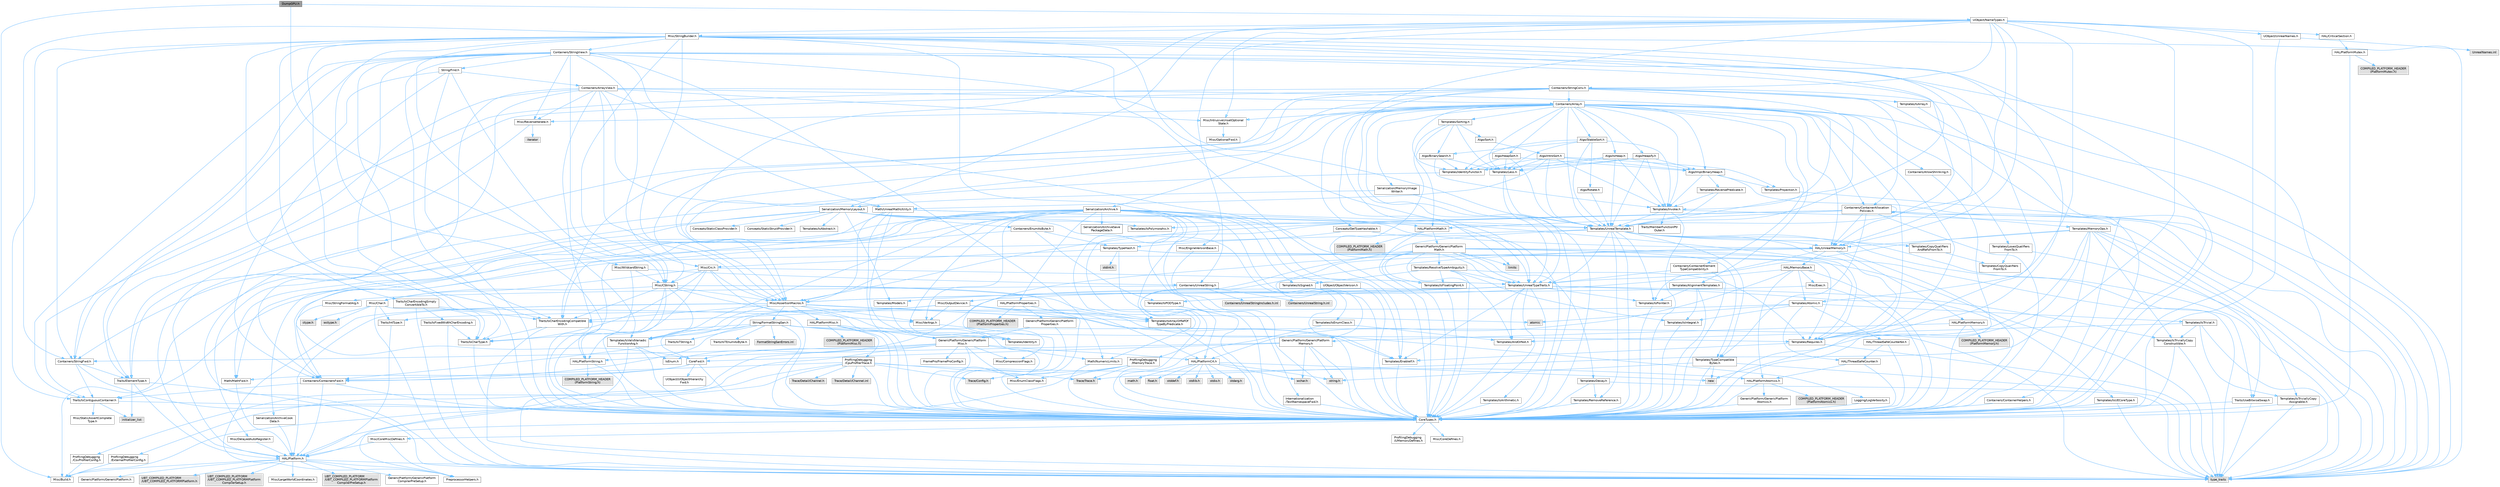 digraph "DumpGPU.h"
{
 // INTERACTIVE_SVG=YES
 // LATEX_PDF_SIZE
  bgcolor="transparent";
  edge [fontname=Helvetica,fontsize=10,labelfontname=Helvetica,labelfontsize=10];
  node [fontname=Helvetica,fontsize=10,shape=box,height=0.2,width=0.4];
  Node1 [id="Node000001",label="DumpGPU.h",height=0.2,width=0.4,color="gray40", fillcolor="grey60", style="filled", fontcolor="black",tooltip=" "];
  Node1 -> Node2 [id="edge1_Node000001_Node000002",color="steelblue1",style="solid",tooltip=" "];
  Node2 [id="Node000002",label="Misc/Build.h",height=0.2,width=0.4,color="grey40", fillcolor="white", style="filled",URL="$d3/dbb/Build_8h.html",tooltip=" "];
  Node1 -> Node3 [id="edge2_Node000001_Node000003",color="steelblue1",style="solid",tooltip=" "];
  Node3 [id="Node000003",label="Misc/WildcardString.h",height=0.2,width=0.4,color="grey40", fillcolor="white", style="filled",URL="$d6/dc6/WildcardString_8h.html",tooltip=" "];
  Node3 -> Node4 [id="edge3_Node000003_Node000004",color="steelblue1",style="solid",tooltip=" "];
  Node4 [id="Node000004",label="Containers/UnrealString.h",height=0.2,width=0.4,color="grey40", fillcolor="white", style="filled",URL="$d5/dba/UnrealString_8h.html",tooltip=" "];
  Node4 -> Node5 [id="edge4_Node000004_Node000005",color="steelblue1",style="solid",tooltip=" "];
  Node5 [id="Node000005",label="Containers/UnrealStringIncludes.h.inl",height=0.2,width=0.4,color="grey60", fillcolor="#E0E0E0", style="filled",tooltip=" "];
  Node4 -> Node6 [id="edge5_Node000004_Node000006",color="steelblue1",style="solid",tooltip=" "];
  Node6 [id="Node000006",label="Containers/UnrealString.h.inl",height=0.2,width=0.4,color="grey60", fillcolor="#E0E0E0", style="filled",tooltip=" "];
  Node4 -> Node7 [id="edge6_Node000004_Node000007",color="steelblue1",style="solid",tooltip=" "];
  Node7 [id="Node000007",label="Misc/StringFormatArg.h",height=0.2,width=0.4,color="grey40", fillcolor="white", style="filled",URL="$d2/d16/StringFormatArg_8h.html",tooltip=" "];
  Node7 -> Node8 [id="edge7_Node000007_Node000008",color="steelblue1",style="solid",tooltip=" "];
  Node8 [id="Node000008",label="Containers/ContainersFwd.h",height=0.2,width=0.4,color="grey40", fillcolor="white", style="filled",URL="$d4/d0a/ContainersFwd_8h.html",tooltip=" "];
  Node8 -> Node9 [id="edge8_Node000008_Node000009",color="steelblue1",style="solid",tooltip=" "];
  Node9 [id="Node000009",label="HAL/Platform.h",height=0.2,width=0.4,color="grey40", fillcolor="white", style="filled",URL="$d9/dd0/Platform_8h.html",tooltip=" "];
  Node9 -> Node2 [id="edge9_Node000009_Node000002",color="steelblue1",style="solid",tooltip=" "];
  Node9 -> Node10 [id="edge10_Node000009_Node000010",color="steelblue1",style="solid",tooltip=" "];
  Node10 [id="Node000010",label="Misc/LargeWorldCoordinates.h",height=0.2,width=0.4,color="grey40", fillcolor="white", style="filled",URL="$d2/dcb/LargeWorldCoordinates_8h.html",tooltip=" "];
  Node9 -> Node11 [id="edge11_Node000009_Node000011",color="steelblue1",style="solid",tooltip=" "];
  Node11 [id="Node000011",label="type_traits",height=0.2,width=0.4,color="grey60", fillcolor="#E0E0E0", style="filled",tooltip=" "];
  Node9 -> Node12 [id="edge12_Node000009_Node000012",color="steelblue1",style="solid",tooltip=" "];
  Node12 [id="Node000012",label="PreprocessorHelpers.h",height=0.2,width=0.4,color="grey40", fillcolor="white", style="filled",URL="$db/ddb/PreprocessorHelpers_8h.html",tooltip=" "];
  Node9 -> Node13 [id="edge13_Node000009_Node000013",color="steelblue1",style="solid",tooltip=" "];
  Node13 [id="Node000013",label="UBT_COMPILED_PLATFORM\l/UBT_COMPILED_PLATFORMPlatform\lCompilerPreSetup.h",height=0.2,width=0.4,color="grey60", fillcolor="#E0E0E0", style="filled",tooltip=" "];
  Node9 -> Node14 [id="edge14_Node000009_Node000014",color="steelblue1",style="solid",tooltip=" "];
  Node14 [id="Node000014",label="GenericPlatform/GenericPlatform\lCompilerPreSetup.h",height=0.2,width=0.4,color="grey40", fillcolor="white", style="filled",URL="$d9/dc8/GenericPlatformCompilerPreSetup_8h.html",tooltip=" "];
  Node9 -> Node15 [id="edge15_Node000009_Node000015",color="steelblue1",style="solid",tooltip=" "];
  Node15 [id="Node000015",label="GenericPlatform/GenericPlatform.h",height=0.2,width=0.4,color="grey40", fillcolor="white", style="filled",URL="$d6/d84/GenericPlatform_8h.html",tooltip=" "];
  Node9 -> Node16 [id="edge16_Node000009_Node000016",color="steelblue1",style="solid",tooltip=" "];
  Node16 [id="Node000016",label="UBT_COMPILED_PLATFORM\l/UBT_COMPILED_PLATFORMPlatform.h",height=0.2,width=0.4,color="grey60", fillcolor="#E0E0E0", style="filled",tooltip=" "];
  Node9 -> Node17 [id="edge17_Node000009_Node000017",color="steelblue1",style="solid",tooltip=" "];
  Node17 [id="Node000017",label="UBT_COMPILED_PLATFORM\l/UBT_COMPILED_PLATFORMPlatform\lCompilerSetup.h",height=0.2,width=0.4,color="grey60", fillcolor="#E0E0E0", style="filled",tooltip=" "];
  Node8 -> Node18 [id="edge18_Node000008_Node000018",color="steelblue1",style="solid",tooltip=" "];
  Node18 [id="Node000018",label="CoreTypes.h",height=0.2,width=0.4,color="grey40", fillcolor="white", style="filled",URL="$dc/dec/CoreTypes_8h.html",tooltip=" "];
  Node18 -> Node9 [id="edge19_Node000018_Node000009",color="steelblue1",style="solid",tooltip=" "];
  Node18 -> Node19 [id="edge20_Node000018_Node000019",color="steelblue1",style="solid",tooltip=" "];
  Node19 [id="Node000019",label="ProfilingDebugging\l/UMemoryDefines.h",height=0.2,width=0.4,color="grey40", fillcolor="white", style="filled",URL="$d2/da2/UMemoryDefines_8h.html",tooltip=" "];
  Node18 -> Node20 [id="edge21_Node000018_Node000020",color="steelblue1",style="solid",tooltip=" "];
  Node20 [id="Node000020",label="Misc/CoreMiscDefines.h",height=0.2,width=0.4,color="grey40", fillcolor="white", style="filled",URL="$da/d38/CoreMiscDefines_8h.html",tooltip=" "];
  Node20 -> Node9 [id="edge22_Node000020_Node000009",color="steelblue1",style="solid",tooltip=" "];
  Node20 -> Node12 [id="edge23_Node000020_Node000012",color="steelblue1",style="solid",tooltip=" "];
  Node18 -> Node21 [id="edge24_Node000018_Node000021",color="steelblue1",style="solid",tooltip=" "];
  Node21 [id="Node000021",label="Misc/CoreDefines.h",height=0.2,width=0.4,color="grey40", fillcolor="white", style="filled",URL="$d3/dd2/CoreDefines_8h.html",tooltip=" "];
  Node8 -> Node22 [id="edge25_Node000008_Node000022",color="steelblue1",style="solid",tooltip=" "];
  Node22 [id="Node000022",label="Traits/IsContiguousContainer.h",height=0.2,width=0.4,color="grey40", fillcolor="white", style="filled",URL="$d5/d3c/IsContiguousContainer_8h.html",tooltip=" "];
  Node22 -> Node18 [id="edge26_Node000022_Node000018",color="steelblue1",style="solid",tooltip=" "];
  Node22 -> Node23 [id="edge27_Node000022_Node000023",color="steelblue1",style="solid",tooltip=" "];
  Node23 [id="Node000023",label="Misc/StaticAssertComplete\lType.h",height=0.2,width=0.4,color="grey40", fillcolor="white", style="filled",URL="$d5/d4e/StaticAssertCompleteType_8h.html",tooltip=" "];
  Node22 -> Node24 [id="edge28_Node000022_Node000024",color="steelblue1",style="solid",tooltip=" "];
  Node24 [id="Node000024",label="initializer_list",height=0.2,width=0.4,color="grey60", fillcolor="#E0E0E0", style="filled",tooltip=" "];
  Node3 -> Node18 [id="edge29_Node000003_Node000018",color="steelblue1",style="solid",tooltip=" "];
  Node3 -> Node25 [id="edge30_Node000003_Node000025",color="steelblue1",style="solid",tooltip=" "];
  Node25 [id="Node000025",label="Misc/CString.h",height=0.2,width=0.4,color="grey40", fillcolor="white", style="filled",URL="$d2/d49/CString_8h.html",tooltip=" "];
  Node25 -> Node18 [id="edge31_Node000025_Node000018",color="steelblue1",style="solid",tooltip=" "];
  Node25 -> Node26 [id="edge32_Node000025_Node000026",color="steelblue1",style="solid",tooltip=" "];
  Node26 [id="Node000026",label="HAL/PlatformCrt.h",height=0.2,width=0.4,color="grey40", fillcolor="white", style="filled",URL="$d8/d75/PlatformCrt_8h.html",tooltip=" "];
  Node26 -> Node27 [id="edge33_Node000026_Node000027",color="steelblue1",style="solid",tooltip=" "];
  Node27 [id="Node000027",label="new",height=0.2,width=0.4,color="grey60", fillcolor="#E0E0E0", style="filled",tooltip=" "];
  Node26 -> Node28 [id="edge34_Node000026_Node000028",color="steelblue1",style="solid",tooltip=" "];
  Node28 [id="Node000028",label="wchar.h",height=0.2,width=0.4,color="grey60", fillcolor="#E0E0E0", style="filled",tooltip=" "];
  Node26 -> Node29 [id="edge35_Node000026_Node000029",color="steelblue1",style="solid",tooltip=" "];
  Node29 [id="Node000029",label="stddef.h",height=0.2,width=0.4,color="grey60", fillcolor="#E0E0E0", style="filled",tooltip=" "];
  Node26 -> Node30 [id="edge36_Node000026_Node000030",color="steelblue1",style="solid",tooltip=" "];
  Node30 [id="Node000030",label="stdlib.h",height=0.2,width=0.4,color="grey60", fillcolor="#E0E0E0", style="filled",tooltip=" "];
  Node26 -> Node31 [id="edge37_Node000026_Node000031",color="steelblue1",style="solid",tooltip=" "];
  Node31 [id="Node000031",label="stdio.h",height=0.2,width=0.4,color="grey60", fillcolor="#E0E0E0", style="filled",tooltip=" "];
  Node26 -> Node32 [id="edge38_Node000026_Node000032",color="steelblue1",style="solid",tooltip=" "];
  Node32 [id="Node000032",label="stdarg.h",height=0.2,width=0.4,color="grey60", fillcolor="#E0E0E0", style="filled",tooltip=" "];
  Node26 -> Node33 [id="edge39_Node000026_Node000033",color="steelblue1",style="solid",tooltip=" "];
  Node33 [id="Node000033",label="math.h",height=0.2,width=0.4,color="grey60", fillcolor="#E0E0E0", style="filled",tooltip=" "];
  Node26 -> Node34 [id="edge40_Node000026_Node000034",color="steelblue1",style="solid",tooltip=" "];
  Node34 [id="Node000034",label="float.h",height=0.2,width=0.4,color="grey60", fillcolor="#E0E0E0", style="filled",tooltip=" "];
  Node26 -> Node35 [id="edge41_Node000026_Node000035",color="steelblue1",style="solid",tooltip=" "];
  Node35 [id="Node000035",label="string.h",height=0.2,width=0.4,color="grey60", fillcolor="#E0E0E0", style="filled",tooltip=" "];
  Node25 -> Node36 [id="edge42_Node000025_Node000036",color="steelblue1",style="solid",tooltip=" "];
  Node36 [id="Node000036",label="HAL/PlatformString.h",height=0.2,width=0.4,color="grey40", fillcolor="white", style="filled",URL="$db/db5/PlatformString_8h.html",tooltip=" "];
  Node36 -> Node18 [id="edge43_Node000036_Node000018",color="steelblue1",style="solid",tooltip=" "];
  Node36 -> Node37 [id="edge44_Node000036_Node000037",color="steelblue1",style="solid",tooltip=" "];
  Node37 [id="Node000037",label="COMPILED_PLATFORM_HEADER\l(PlatformString.h)",height=0.2,width=0.4,color="grey60", fillcolor="#E0E0E0", style="filled",tooltip=" "];
  Node25 -> Node38 [id="edge45_Node000025_Node000038",color="steelblue1",style="solid",tooltip=" "];
  Node38 [id="Node000038",label="Misc/AssertionMacros.h",height=0.2,width=0.4,color="grey40", fillcolor="white", style="filled",URL="$d0/dfa/AssertionMacros_8h.html",tooltip=" "];
  Node38 -> Node18 [id="edge46_Node000038_Node000018",color="steelblue1",style="solid",tooltip=" "];
  Node38 -> Node9 [id="edge47_Node000038_Node000009",color="steelblue1",style="solid",tooltip=" "];
  Node38 -> Node39 [id="edge48_Node000038_Node000039",color="steelblue1",style="solid",tooltip=" "];
  Node39 [id="Node000039",label="HAL/PlatformMisc.h",height=0.2,width=0.4,color="grey40", fillcolor="white", style="filled",URL="$d0/df5/PlatformMisc_8h.html",tooltip=" "];
  Node39 -> Node18 [id="edge49_Node000039_Node000018",color="steelblue1",style="solid",tooltip=" "];
  Node39 -> Node40 [id="edge50_Node000039_Node000040",color="steelblue1",style="solid",tooltip=" "];
  Node40 [id="Node000040",label="GenericPlatform/GenericPlatform\lMisc.h",height=0.2,width=0.4,color="grey40", fillcolor="white", style="filled",URL="$db/d9a/GenericPlatformMisc_8h.html",tooltip=" "];
  Node40 -> Node41 [id="edge51_Node000040_Node000041",color="steelblue1",style="solid",tooltip=" "];
  Node41 [id="Node000041",label="Containers/StringFwd.h",height=0.2,width=0.4,color="grey40", fillcolor="white", style="filled",URL="$df/d37/StringFwd_8h.html",tooltip=" "];
  Node41 -> Node18 [id="edge52_Node000041_Node000018",color="steelblue1",style="solid",tooltip=" "];
  Node41 -> Node42 [id="edge53_Node000041_Node000042",color="steelblue1",style="solid",tooltip=" "];
  Node42 [id="Node000042",label="Traits/ElementType.h",height=0.2,width=0.4,color="grey40", fillcolor="white", style="filled",URL="$d5/d4f/ElementType_8h.html",tooltip=" "];
  Node42 -> Node9 [id="edge54_Node000042_Node000009",color="steelblue1",style="solid",tooltip=" "];
  Node42 -> Node24 [id="edge55_Node000042_Node000024",color="steelblue1",style="solid",tooltip=" "];
  Node42 -> Node11 [id="edge56_Node000042_Node000011",color="steelblue1",style="solid",tooltip=" "];
  Node41 -> Node22 [id="edge57_Node000041_Node000022",color="steelblue1",style="solid",tooltip=" "];
  Node40 -> Node43 [id="edge58_Node000040_Node000043",color="steelblue1",style="solid",tooltip=" "];
  Node43 [id="Node000043",label="CoreFwd.h",height=0.2,width=0.4,color="grey40", fillcolor="white", style="filled",URL="$d1/d1e/CoreFwd_8h.html",tooltip=" "];
  Node43 -> Node18 [id="edge59_Node000043_Node000018",color="steelblue1",style="solid",tooltip=" "];
  Node43 -> Node8 [id="edge60_Node000043_Node000008",color="steelblue1",style="solid",tooltip=" "];
  Node43 -> Node44 [id="edge61_Node000043_Node000044",color="steelblue1",style="solid",tooltip=" "];
  Node44 [id="Node000044",label="Math/MathFwd.h",height=0.2,width=0.4,color="grey40", fillcolor="white", style="filled",URL="$d2/d10/MathFwd_8h.html",tooltip=" "];
  Node44 -> Node9 [id="edge62_Node000044_Node000009",color="steelblue1",style="solid",tooltip=" "];
  Node43 -> Node45 [id="edge63_Node000043_Node000045",color="steelblue1",style="solid",tooltip=" "];
  Node45 [id="Node000045",label="UObject/UObjectHierarchy\lFwd.h",height=0.2,width=0.4,color="grey40", fillcolor="white", style="filled",URL="$d3/d13/UObjectHierarchyFwd_8h.html",tooltip=" "];
  Node40 -> Node18 [id="edge64_Node000040_Node000018",color="steelblue1",style="solid",tooltip=" "];
  Node40 -> Node46 [id="edge65_Node000040_Node000046",color="steelblue1",style="solid",tooltip=" "];
  Node46 [id="Node000046",label="FramePro/FrameProConfig.h",height=0.2,width=0.4,color="grey40", fillcolor="white", style="filled",URL="$d7/d90/FrameProConfig_8h.html",tooltip=" "];
  Node40 -> Node26 [id="edge66_Node000040_Node000026",color="steelblue1",style="solid",tooltip=" "];
  Node40 -> Node47 [id="edge67_Node000040_Node000047",color="steelblue1",style="solid",tooltip=" "];
  Node47 [id="Node000047",label="Math/NumericLimits.h",height=0.2,width=0.4,color="grey40", fillcolor="white", style="filled",URL="$df/d1b/NumericLimits_8h.html",tooltip=" "];
  Node47 -> Node18 [id="edge68_Node000047_Node000018",color="steelblue1",style="solid",tooltip=" "];
  Node40 -> Node48 [id="edge69_Node000040_Node000048",color="steelblue1",style="solid",tooltip=" "];
  Node48 [id="Node000048",label="Misc/CompressionFlags.h",height=0.2,width=0.4,color="grey40", fillcolor="white", style="filled",URL="$d9/d76/CompressionFlags_8h.html",tooltip=" "];
  Node40 -> Node49 [id="edge70_Node000040_Node000049",color="steelblue1",style="solid",tooltip=" "];
  Node49 [id="Node000049",label="Misc/EnumClassFlags.h",height=0.2,width=0.4,color="grey40", fillcolor="white", style="filled",URL="$d8/de7/EnumClassFlags_8h.html",tooltip=" "];
  Node40 -> Node50 [id="edge71_Node000040_Node000050",color="steelblue1",style="solid",tooltip=" "];
  Node50 [id="Node000050",label="ProfilingDebugging\l/CsvProfilerConfig.h",height=0.2,width=0.4,color="grey40", fillcolor="white", style="filled",URL="$d3/d88/CsvProfilerConfig_8h.html",tooltip=" "];
  Node50 -> Node2 [id="edge72_Node000050_Node000002",color="steelblue1",style="solid",tooltip=" "];
  Node40 -> Node51 [id="edge73_Node000040_Node000051",color="steelblue1",style="solid",tooltip=" "];
  Node51 [id="Node000051",label="ProfilingDebugging\l/ExternalProfilerConfig.h",height=0.2,width=0.4,color="grey40", fillcolor="white", style="filled",URL="$d3/dbb/ExternalProfilerConfig_8h.html",tooltip=" "];
  Node51 -> Node2 [id="edge74_Node000051_Node000002",color="steelblue1",style="solid",tooltip=" "];
  Node39 -> Node52 [id="edge75_Node000039_Node000052",color="steelblue1",style="solid",tooltip=" "];
  Node52 [id="Node000052",label="COMPILED_PLATFORM_HEADER\l(PlatformMisc.h)",height=0.2,width=0.4,color="grey60", fillcolor="#E0E0E0", style="filled",tooltip=" "];
  Node39 -> Node53 [id="edge76_Node000039_Node000053",color="steelblue1",style="solid",tooltip=" "];
  Node53 [id="Node000053",label="ProfilingDebugging\l/CpuProfilerTrace.h",height=0.2,width=0.4,color="grey40", fillcolor="white", style="filled",URL="$da/dcb/CpuProfilerTrace_8h.html",tooltip=" "];
  Node53 -> Node18 [id="edge77_Node000053_Node000018",color="steelblue1",style="solid",tooltip=" "];
  Node53 -> Node8 [id="edge78_Node000053_Node000008",color="steelblue1",style="solid",tooltip=" "];
  Node53 -> Node54 [id="edge79_Node000053_Node000054",color="steelblue1",style="solid",tooltip=" "];
  Node54 [id="Node000054",label="HAL/PlatformAtomics.h",height=0.2,width=0.4,color="grey40", fillcolor="white", style="filled",URL="$d3/d36/PlatformAtomics_8h.html",tooltip=" "];
  Node54 -> Node18 [id="edge80_Node000054_Node000018",color="steelblue1",style="solid",tooltip=" "];
  Node54 -> Node55 [id="edge81_Node000054_Node000055",color="steelblue1",style="solid",tooltip=" "];
  Node55 [id="Node000055",label="GenericPlatform/GenericPlatform\lAtomics.h",height=0.2,width=0.4,color="grey40", fillcolor="white", style="filled",URL="$da/d72/GenericPlatformAtomics_8h.html",tooltip=" "];
  Node55 -> Node18 [id="edge82_Node000055_Node000018",color="steelblue1",style="solid",tooltip=" "];
  Node54 -> Node56 [id="edge83_Node000054_Node000056",color="steelblue1",style="solid",tooltip=" "];
  Node56 [id="Node000056",label="COMPILED_PLATFORM_HEADER\l(PlatformAtomics.h)",height=0.2,width=0.4,color="grey60", fillcolor="#E0E0E0", style="filled",tooltip=" "];
  Node53 -> Node12 [id="edge84_Node000053_Node000012",color="steelblue1",style="solid",tooltip=" "];
  Node53 -> Node2 [id="edge85_Node000053_Node000002",color="steelblue1",style="solid",tooltip=" "];
  Node53 -> Node57 [id="edge86_Node000053_Node000057",color="steelblue1",style="solid",tooltip=" "];
  Node57 [id="Node000057",label="Trace/Config.h",height=0.2,width=0.4,color="grey60", fillcolor="#E0E0E0", style="filled",tooltip=" "];
  Node53 -> Node58 [id="edge87_Node000053_Node000058",color="steelblue1",style="solid",tooltip=" "];
  Node58 [id="Node000058",label="Trace/Detail/Channel.h",height=0.2,width=0.4,color="grey60", fillcolor="#E0E0E0", style="filled",tooltip=" "];
  Node53 -> Node59 [id="edge88_Node000053_Node000059",color="steelblue1",style="solid",tooltip=" "];
  Node59 [id="Node000059",label="Trace/Detail/Channel.inl",height=0.2,width=0.4,color="grey60", fillcolor="#E0E0E0", style="filled",tooltip=" "];
  Node53 -> Node60 [id="edge89_Node000053_Node000060",color="steelblue1",style="solid",tooltip=" "];
  Node60 [id="Node000060",label="Trace/Trace.h",height=0.2,width=0.4,color="grey60", fillcolor="#E0E0E0", style="filled",tooltip=" "];
  Node38 -> Node12 [id="edge90_Node000038_Node000012",color="steelblue1",style="solid",tooltip=" "];
  Node38 -> Node61 [id="edge91_Node000038_Node000061",color="steelblue1",style="solid",tooltip=" "];
  Node61 [id="Node000061",label="Templates/EnableIf.h",height=0.2,width=0.4,color="grey40", fillcolor="white", style="filled",URL="$d7/d60/EnableIf_8h.html",tooltip=" "];
  Node61 -> Node18 [id="edge92_Node000061_Node000018",color="steelblue1",style="solid",tooltip=" "];
  Node38 -> Node62 [id="edge93_Node000038_Node000062",color="steelblue1",style="solid",tooltip=" "];
  Node62 [id="Node000062",label="Templates/IsArrayOrRefOf\lTypeByPredicate.h",height=0.2,width=0.4,color="grey40", fillcolor="white", style="filled",URL="$d6/da1/IsArrayOrRefOfTypeByPredicate_8h.html",tooltip=" "];
  Node62 -> Node18 [id="edge94_Node000062_Node000018",color="steelblue1",style="solid",tooltip=" "];
  Node38 -> Node63 [id="edge95_Node000038_Node000063",color="steelblue1",style="solid",tooltip=" "];
  Node63 [id="Node000063",label="Templates/IsValidVariadic\lFunctionArg.h",height=0.2,width=0.4,color="grey40", fillcolor="white", style="filled",URL="$d0/dc8/IsValidVariadicFunctionArg_8h.html",tooltip=" "];
  Node63 -> Node18 [id="edge96_Node000063_Node000018",color="steelblue1",style="solid",tooltip=" "];
  Node63 -> Node64 [id="edge97_Node000063_Node000064",color="steelblue1",style="solid",tooltip=" "];
  Node64 [id="Node000064",label="IsEnum.h",height=0.2,width=0.4,color="grey40", fillcolor="white", style="filled",URL="$d4/de5/IsEnum_8h.html",tooltip=" "];
  Node63 -> Node11 [id="edge98_Node000063_Node000011",color="steelblue1",style="solid",tooltip=" "];
  Node38 -> Node65 [id="edge99_Node000038_Node000065",color="steelblue1",style="solid",tooltip=" "];
  Node65 [id="Node000065",label="Traits/IsCharEncodingCompatible\lWith.h",height=0.2,width=0.4,color="grey40", fillcolor="white", style="filled",URL="$df/dd1/IsCharEncodingCompatibleWith_8h.html",tooltip=" "];
  Node65 -> Node11 [id="edge100_Node000065_Node000011",color="steelblue1",style="solid",tooltip=" "];
  Node65 -> Node66 [id="edge101_Node000065_Node000066",color="steelblue1",style="solid",tooltip=" "];
  Node66 [id="Node000066",label="Traits/IsCharType.h",height=0.2,width=0.4,color="grey40", fillcolor="white", style="filled",URL="$db/d51/IsCharType_8h.html",tooltip=" "];
  Node66 -> Node18 [id="edge102_Node000066_Node000018",color="steelblue1",style="solid",tooltip=" "];
  Node38 -> Node67 [id="edge103_Node000038_Node000067",color="steelblue1",style="solid",tooltip=" "];
  Node67 [id="Node000067",label="Misc/VarArgs.h",height=0.2,width=0.4,color="grey40", fillcolor="white", style="filled",URL="$d5/d6f/VarArgs_8h.html",tooltip=" "];
  Node67 -> Node18 [id="edge104_Node000067_Node000018",color="steelblue1",style="solid",tooltip=" "];
  Node38 -> Node68 [id="edge105_Node000038_Node000068",color="steelblue1",style="solid",tooltip=" "];
  Node68 [id="Node000068",label="String/FormatStringSan.h",height=0.2,width=0.4,color="grey40", fillcolor="white", style="filled",URL="$d3/d8b/FormatStringSan_8h.html",tooltip=" "];
  Node68 -> Node11 [id="edge106_Node000068_Node000011",color="steelblue1",style="solid",tooltip=" "];
  Node68 -> Node18 [id="edge107_Node000068_Node000018",color="steelblue1",style="solid",tooltip=" "];
  Node68 -> Node69 [id="edge108_Node000068_Node000069",color="steelblue1",style="solid",tooltip=" "];
  Node69 [id="Node000069",label="Templates/Requires.h",height=0.2,width=0.4,color="grey40", fillcolor="white", style="filled",URL="$dc/d96/Requires_8h.html",tooltip=" "];
  Node69 -> Node61 [id="edge109_Node000069_Node000061",color="steelblue1",style="solid",tooltip=" "];
  Node69 -> Node11 [id="edge110_Node000069_Node000011",color="steelblue1",style="solid",tooltip=" "];
  Node68 -> Node70 [id="edge111_Node000068_Node000070",color="steelblue1",style="solid",tooltip=" "];
  Node70 [id="Node000070",label="Templates/Identity.h",height=0.2,width=0.4,color="grey40", fillcolor="white", style="filled",URL="$d0/dd5/Identity_8h.html",tooltip=" "];
  Node68 -> Node63 [id="edge112_Node000068_Node000063",color="steelblue1",style="solid",tooltip=" "];
  Node68 -> Node66 [id="edge113_Node000068_Node000066",color="steelblue1",style="solid",tooltip=" "];
  Node68 -> Node71 [id="edge114_Node000068_Node000071",color="steelblue1",style="solid",tooltip=" "];
  Node71 [id="Node000071",label="Traits/IsTEnumAsByte.h",height=0.2,width=0.4,color="grey40", fillcolor="white", style="filled",URL="$d1/de6/IsTEnumAsByte_8h.html",tooltip=" "];
  Node68 -> Node72 [id="edge115_Node000068_Node000072",color="steelblue1",style="solid",tooltip=" "];
  Node72 [id="Node000072",label="Traits/IsTString.h",height=0.2,width=0.4,color="grey40", fillcolor="white", style="filled",URL="$d0/df8/IsTString_8h.html",tooltip=" "];
  Node72 -> Node8 [id="edge116_Node000072_Node000008",color="steelblue1",style="solid",tooltip=" "];
  Node68 -> Node8 [id="edge117_Node000068_Node000008",color="steelblue1",style="solid",tooltip=" "];
  Node68 -> Node73 [id="edge118_Node000068_Node000073",color="steelblue1",style="solid",tooltip=" "];
  Node73 [id="Node000073",label="FormatStringSanErrors.inl",height=0.2,width=0.4,color="grey60", fillcolor="#E0E0E0", style="filled",tooltip=" "];
  Node38 -> Node74 [id="edge119_Node000038_Node000074",color="steelblue1",style="solid",tooltip=" "];
  Node74 [id="Node000074",label="atomic",height=0.2,width=0.4,color="grey60", fillcolor="#E0E0E0", style="filled",tooltip=" "];
  Node25 -> Node75 [id="edge120_Node000025_Node000075",color="steelblue1",style="solid",tooltip=" "];
  Node75 [id="Node000075",label="Misc/Char.h",height=0.2,width=0.4,color="grey40", fillcolor="white", style="filled",URL="$d0/d58/Char_8h.html",tooltip=" "];
  Node75 -> Node18 [id="edge121_Node000075_Node000018",color="steelblue1",style="solid",tooltip=" "];
  Node75 -> Node76 [id="edge122_Node000075_Node000076",color="steelblue1",style="solid",tooltip=" "];
  Node76 [id="Node000076",label="Traits/IntType.h",height=0.2,width=0.4,color="grey40", fillcolor="white", style="filled",URL="$d7/deb/IntType_8h.html",tooltip=" "];
  Node76 -> Node9 [id="edge123_Node000076_Node000009",color="steelblue1",style="solid",tooltip=" "];
  Node75 -> Node77 [id="edge124_Node000075_Node000077",color="steelblue1",style="solid",tooltip=" "];
  Node77 [id="Node000077",label="ctype.h",height=0.2,width=0.4,color="grey60", fillcolor="#E0E0E0", style="filled",tooltip=" "];
  Node75 -> Node78 [id="edge125_Node000075_Node000078",color="steelblue1",style="solid",tooltip=" "];
  Node78 [id="Node000078",label="wctype.h",height=0.2,width=0.4,color="grey60", fillcolor="#E0E0E0", style="filled",tooltip=" "];
  Node75 -> Node11 [id="edge126_Node000075_Node000011",color="steelblue1",style="solid",tooltip=" "];
  Node25 -> Node67 [id="edge127_Node000025_Node000067",color="steelblue1",style="solid",tooltip=" "];
  Node25 -> Node62 [id="edge128_Node000025_Node000062",color="steelblue1",style="solid",tooltip=" "];
  Node25 -> Node63 [id="edge129_Node000025_Node000063",color="steelblue1",style="solid",tooltip=" "];
  Node25 -> Node65 [id="edge130_Node000025_Node000065",color="steelblue1",style="solid",tooltip=" "];
  Node1 -> Node79 [id="edge131_Node000001_Node000079",color="steelblue1",style="solid",tooltip=" "];
  Node79 [id="Node000079",label="UObject/NameTypes.h",height=0.2,width=0.4,color="grey40", fillcolor="white", style="filled",URL="$d6/d35/NameTypes_8h.html",tooltip=" "];
  Node79 -> Node18 [id="edge132_Node000079_Node000018",color="steelblue1",style="solid",tooltip=" "];
  Node79 -> Node38 [id="edge133_Node000079_Node000038",color="steelblue1",style="solid",tooltip=" "];
  Node79 -> Node80 [id="edge134_Node000079_Node000080",color="steelblue1",style="solid",tooltip=" "];
  Node80 [id="Node000080",label="HAL/UnrealMemory.h",height=0.2,width=0.4,color="grey40", fillcolor="white", style="filled",URL="$d9/d96/UnrealMemory_8h.html",tooltip=" "];
  Node80 -> Node18 [id="edge135_Node000080_Node000018",color="steelblue1",style="solid",tooltip=" "];
  Node80 -> Node81 [id="edge136_Node000080_Node000081",color="steelblue1",style="solid",tooltip=" "];
  Node81 [id="Node000081",label="GenericPlatform/GenericPlatform\lMemory.h",height=0.2,width=0.4,color="grey40", fillcolor="white", style="filled",URL="$dd/d22/GenericPlatformMemory_8h.html",tooltip=" "];
  Node81 -> Node43 [id="edge137_Node000081_Node000043",color="steelblue1",style="solid",tooltip=" "];
  Node81 -> Node18 [id="edge138_Node000081_Node000018",color="steelblue1",style="solid",tooltip=" "];
  Node81 -> Node36 [id="edge139_Node000081_Node000036",color="steelblue1",style="solid",tooltip=" "];
  Node81 -> Node35 [id="edge140_Node000081_Node000035",color="steelblue1",style="solid",tooltip=" "];
  Node81 -> Node28 [id="edge141_Node000081_Node000028",color="steelblue1",style="solid",tooltip=" "];
  Node80 -> Node82 [id="edge142_Node000080_Node000082",color="steelblue1",style="solid",tooltip=" "];
  Node82 [id="Node000082",label="HAL/MemoryBase.h",height=0.2,width=0.4,color="grey40", fillcolor="white", style="filled",URL="$d6/d9f/MemoryBase_8h.html",tooltip=" "];
  Node82 -> Node18 [id="edge143_Node000082_Node000018",color="steelblue1",style="solid",tooltip=" "];
  Node82 -> Node54 [id="edge144_Node000082_Node000054",color="steelblue1",style="solid",tooltip=" "];
  Node82 -> Node26 [id="edge145_Node000082_Node000026",color="steelblue1",style="solid",tooltip=" "];
  Node82 -> Node83 [id="edge146_Node000082_Node000083",color="steelblue1",style="solid",tooltip=" "];
  Node83 [id="Node000083",label="Misc/Exec.h",height=0.2,width=0.4,color="grey40", fillcolor="white", style="filled",URL="$de/ddb/Exec_8h.html",tooltip=" "];
  Node83 -> Node18 [id="edge147_Node000083_Node000018",color="steelblue1",style="solid",tooltip=" "];
  Node83 -> Node38 [id="edge148_Node000083_Node000038",color="steelblue1",style="solid",tooltip=" "];
  Node82 -> Node84 [id="edge149_Node000082_Node000084",color="steelblue1",style="solid",tooltip=" "];
  Node84 [id="Node000084",label="Misc/OutputDevice.h",height=0.2,width=0.4,color="grey40", fillcolor="white", style="filled",URL="$d7/d32/OutputDevice_8h.html",tooltip=" "];
  Node84 -> Node43 [id="edge150_Node000084_Node000043",color="steelblue1",style="solid",tooltip=" "];
  Node84 -> Node18 [id="edge151_Node000084_Node000018",color="steelblue1",style="solid",tooltip=" "];
  Node84 -> Node85 [id="edge152_Node000084_Node000085",color="steelblue1",style="solid",tooltip=" "];
  Node85 [id="Node000085",label="Logging/LogVerbosity.h",height=0.2,width=0.4,color="grey40", fillcolor="white", style="filled",URL="$d2/d8f/LogVerbosity_8h.html",tooltip=" "];
  Node85 -> Node18 [id="edge153_Node000085_Node000018",color="steelblue1",style="solid",tooltip=" "];
  Node84 -> Node67 [id="edge154_Node000084_Node000067",color="steelblue1",style="solid",tooltip=" "];
  Node84 -> Node62 [id="edge155_Node000084_Node000062",color="steelblue1",style="solid",tooltip=" "];
  Node84 -> Node63 [id="edge156_Node000084_Node000063",color="steelblue1",style="solid",tooltip=" "];
  Node84 -> Node65 [id="edge157_Node000084_Node000065",color="steelblue1",style="solid",tooltip=" "];
  Node82 -> Node86 [id="edge158_Node000082_Node000086",color="steelblue1",style="solid",tooltip=" "];
  Node86 [id="Node000086",label="Templates/Atomic.h",height=0.2,width=0.4,color="grey40", fillcolor="white", style="filled",URL="$d3/d91/Atomic_8h.html",tooltip=" "];
  Node86 -> Node87 [id="edge159_Node000086_Node000087",color="steelblue1",style="solid",tooltip=" "];
  Node87 [id="Node000087",label="HAL/ThreadSafeCounter.h",height=0.2,width=0.4,color="grey40", fillcolor="white", style="filled",URL="$dc/dc9/ThreadSafeCounter_8h.html",tooltip=" "];
  Node87 -> Node18 [id="edge160_Node000087_Node000018",color="steelblue1",style="solid",tooltip=" "];
  Node87 -> Node54 [id="edge161_Node000087_Node000054",color="steelblue1",style="solid",tooltip=" "];
  Node86 -> Node88 [id="edge162_Node000086_Node000088",color="steelblue1",style="solid",tooltip=" "];
  Node88 [id="Node000088",label="HAL/ThreadSafeCounter64.h",height=0.2,width=0.4,color="grey40", fillcolor="white", style="filled",URL="$d0/d12/ThreadSafeCounter64_8h.html",tooltip=" "];
  Node88 -> Node18 [id="edge163_Node000088_Node000018",color="steelblue1",style="solid",tooltip=" "];
  Node88 -> Node87 [id="edge164_Node000088_Node000087",color="steelblue1",style="solid",tooltip=" "];
  Node86 -> Node89 [id="edge165_Node000086_Node000089",color="steelblue1",style="solid",tooltip=" "];
  Node89 [id="Node000089",label="Templates/IsIntegral.h",height=0.2,width=0.4,color="grey40", fillcolor="white", style="filled",URL="$da/d64/IsIntegral_8h.html",tooltip=" "];
  Node89 -> Node18 [id="edge166_Node000089_Node000018",color="steelblue1",style="solid",tooltip=" "];
  Node86 -> Node90 [id="edge167_Node000086_Node000090",color="steelblue1",style="solid",tooltip=" "];
  Node90 [id="Node000090",label="Templates/IsTrivial.h",height=0.2,width=0.4,color="grey40", fillcolor="white", style="filled",URL="$da/d4c/IsTrivial_8h.html",tooltip=" "];
  Node90 -> Node91 [id="edge168_Node000090_Node000091",color="steelblue1",style="solid",tooltip=" "];
  Node91 [id="Node000091",label="Templates/AndOrNot.h",height=0.2,width=0.4,color="grey40", fillcolor="white", style="filled",URL="$db/d0a/AndOrNot_8h.html",tooltip=" "];
  Node91 -> Node18 [id="edge169_Node000091_Node000018",color="steelblue1",style="solid",tooltip=" "];
  Node90 -> Node92 [id="edge170_Node000090_Node000092",color="steelblue1",style="solid",tooltip=" "];
  Node92 [id="Node000092",label="Templates/IsTriviallyCopy\lConstructible.h",height=0.2,width=0.4,color="grey40", fillcolor="white", style="filled",URL="$d3/d78/IsTriviallyCopyConstructible_8h.html",tooltip=" "];
  Node92 -> Node18 [id="edge171_Node000092_Node000018",color="steelblue1",style="solid",tooltip=" "];
  Node92 -> Node11 [id="edge172_Node000092_Node000011",color="steelblue1",style="solid",tooltip=" "];
  Node90 -> Node93 [id="edge173_Node000090_Node000093",color="steelblue1",style="solid",tooltip=" "];
  Node93 [id="Node000093",label="Templates/IsTriviallyCopy\lAssignable.h",height=0.2,width=0.4,color="grey40", fillcolor="white", style="filled",URL="$d2/df2/IsTriviallyCopyAssignable_8h.html",tooltip=" "];
  Node93 -> Node18 [id="edge174_Node000093_Node000018",color="steelblue1",style="solid",tooltip=" "];
  Node93 -> Node11 [id="edge175_Node000093_Node000011",color="steelblue1",style="solid",tooltip=" "];
  Node90 -> Node11 [id="edge176_Node000090_Node000011",color="steelblue1",style="solid",tooltip=" "];
  Node86 -> Node76 [id="edge177_Node000086_Node000076",color="steelblue1",style="solid",tooltip=" "];
  Node86 -> Node74 [id="edge178_Node000086_Node000074",color="steelblue1",style="solid",tooltip=" "];
  Node80 -> Node94 [id="edge179_Node000080_Node000094",color="steelblue1",style="solid",tooltip=" "];
  Node94 [id="Node000094",label="HAL/PlatformMemory.h",height=0.2,width=0.4,color="grey40", fillcolor="white", style="filled",URL="$de/d68/PlatformMemory_8h.html",tooltip=" "];
  Node94 -> Node18 [id="edge180_Node000094_Node000018",color="steelblue1",style="solid",tooltip=" "];
  Node94 -> Node81 [id="edge181_Node000094_Node000081",color="steelblue1",style="solid",tooltip=" "];
  Node94 -> Node95 [id="edge182_Node000094_Node000095",color="steelblue1",style="solid",tooltip=" "];
  Node95 [id="Node000095",label="COMPILED_PLATFORM_HEADER\l(PlatformMemory.h)",height=0.2,width=0.4,color="grey60", fillcolor="#E0E0E0", style="filled",tooltip=" "];
  Node80 -> Node96 [id="edge183_Node000080_Node000096",color="steelblue1",style="solid",tooltip=" "];
  Node96 [id="Node000096",label="ProfilingDebugging\l/MemoryTrace.h",height=0.2,width=0.4,color="grey40", fillcolor="white", style="filled",URL="$da/dd7/MemoryTrace_8h.html",tooltip=" "];
  Node96 -> Node9 [id="edge184_Node000096_Node000009",color="steelblue1",style="solid",tooltip=" "];
  Node96 -> Node49 [id="edge185_Node000096_Node000049",color="steelblue1",style="solid",tooltip=" "];
  Node96 -> Node57 [id="edge186_Node000096_Node000057",color="steelblue1",style="solid",tooltip=" "];
  Node96 -> Node60 [id="edge187_Node000096_Node000060",color="steelblue1",style="solid",tooltip=" "];
  Node80 -> Node97 [id="edge188_Node000080_Node000097",color="steelblue1",style="solid",tooltip=" "];
  Node97 [id="Node000097",label="Templates/IsPointer.h",height=0.2,width=0.4,color="grey40", fillcolor="white", style="filled",URL="$d7/d05/IsPointer_8h.html",tooltip=" "];
  Node97 -> Node18 [id="edge189_Node000097_Node000018",color="steelblue1",style="solid",tooltip=" "];
  Node79 -> Node98 [id="edge190_Node000079_Node000098",color="steelblue1",style="solid",tooltip=" "];
  Node98 [id="Node000098",label="Templates/UnrealTypeTraits.h",height=0.2,width=0.4,color="grey40", fillcolor="white", style="filled",URL="$d2/d2d/UnrealTypeTraits_8h.html",tooltip=" "];
  Node98 -> Node18 [id="edge191_Node000098_Node000018",color="steelblue1",style="solid",tooltip=" "];
  Node98 -> Node97 [id="edge192_Node000098_Node000097",color="steelblue1",style="solid",tooltip=" "];
  Node98 -> Node38 [id="edge193_Node000098_Node000038",color="steelblue1",style="solid",tooltip=" "];
  Node98 -> Node91 [id="edge194_Node000098_Node000091",color="steelblue1",style="solid",tooltip=" "];
  Node98 -> Node61 [id="edge195_Node000098_Node000061",color="steelblue1",style="solid",tooltip=" "];
  Node98 -> Node99 [id="edge196_Node000098_Node000099",color="steelblue1",style="solid",tooltip=" "];
  Node99 [id="Node000099",label="Templates/IsArithmetic.h",height=0.2,width=0.4,color="grey40", fillcolor="white", style="filled",URL="$d2/d5d/IsArithmetic_8h.html",tooltip=" "];
  Node99 -> Node18 [id="edge197_Node000099_Node000018",color="steelblue1",style="solid",tooltip=" "];
  Node98 -> Node64 [id="edge198_Node000098_Node000064",color="steelblue1",style="solid",tooltip=" "];
  Node98 -> Node100 [id="edge199_Node000098_Node000100",color="steelblue1",style="solid",tooltip=" "];
  Node100 [id="Node000100",label="Templates/Models.h",height=0.2,width=0.4,color="grey40", fillcolor="white", style="filled",URL="$d3/d0c/Models_8h.html",tooltip=" "];
  Node100 -> Node70 [id="edge200_Node000100_Node000070",color="steelblue1",style="solid",tooltip=" "];
  Node98 -> Node101 [id="edge201_Node000098_Node000101",color="steelblue1",style="solid",tooltip=" "];
  Node101 [id="Node000101",label="Templates/IsPODType.h",height=0.2,width=0.4,color="grey40", fillcolor="white", style="filled",URL="$d7/db1/IsPODType_8h.html",tooltip=" "];
  Node101 -> Node18 [id="edge202_Node000101_Node000018",color="steelblue1",style="solid",tooltip=" "];
  Node98 -> Node102 [id="edge203_Node000098_Node000102",color="steelblue1",style="solid",tooltip=" "];
  Node102 [id="Node000102",label="Templates/IsUECoreType.h",height=0.2,width=0.4,color="grey40", fillcolor="white", style="filled",URL="$d1/db8/IsUECoreType_8h.html",tooltip=" "];
  Node102 -> Node18 [id="edge204_Node000102_Node000018",color="steelblue1",style="solid",tooltip=" "];
  Node102 -> Node11 [id="edge205_Node000102_Node000011",color="steelblue1",style="solid",tooltip=" "];
  Node98 -> Node92 [id="edge206_Node000098_Node000092",color="steelblue1",style="solid",tooltip=" "];
  Node79 -> Node103 [id="edge207_Node000079_Node000103",color="steelblue1",style="solid",tooltip=" "];
  Node103 [id="Node000103",label="Templates/UnrealTemplate.h",height=0.2,width=0.4,color="grey40", fillcolor="white", style="filled",URL="$d4/d24/UnrealTemplate_8h.html",tooltip=" "];
  Node103 -> Node18 [id="edge208_Node000103_Node000018",color="steelblue1",style="solid",tooltip=" "];
  Node103 -> Node97 [id="edge209_Node000103_Node000097",color="steelblue1",style="solid",tooltip=" "];
  Node103 -> Node80 [id="edge210_Node000103_Node000080",color="steelblue1",style="solid",tooltip=" "];
  Node103 -> Node104 [id="edge211_Node000103_Node000104",color="steelblue1",style="solid",tooltip=" "];
  Node104 [id="Node000104",label="Templates/CopyQualifiers\lAndRefsFromTo.h",height=0.2,width=0.4,color="grey40", fillcolor="white", style="filled",URL="$d3/db3/CopyQualifiersAndRefsFromTo_8h.html",tooltip=" "];
  Node104 -> Node105 [id="edge212_Node000104_Node000105",color="steelblue1",style="solid",tooltip=" "];
  Node105 [id="Node000105",label="Templates/CopyQualifiers\lFromTo.h",height=0.2,width=0.4,color="grey40", fillcolor="white", style="filled",URL="$d5/db4/CopyQualifiersFromTo_8h.html",tooltip=" "];
  Node103 -> Node98 [id="edge213_Node000103_Node000098",color="steelblue1",style="solid",tooltip=" "];
  Node103 -> Node106 [id="edge214_Node000103_Node000106",color="steelblue1",style="solid",tooltip=" "];
  Node106 [id="Node000106",label="Templates/RemoveReference.h",height=0.2,width=0.4,color="grey40", fillcolor="white", style="filled",URL="$da/dbe/RemoveReference_8h.html",tooltip=" "];
  Node106 -> Node18 [id="edge215_Node000106_Node000018",color="steelblue1",style="solid",tooltip=" "];
  Node103 -> Node69 [id="edge216_Node000103_Node000069",color="steelblue1",style="solid",tooltip=" "];
  Node103 -> Node107 [id="edge217_Node000103_Node000107",color="steelblue1",style="solid",tooltip=" "];
  Node107 [id="Node000107",label="Templates/TypeCompatible\lBytes.h",height=0.2,width=0.4,color="grey40", fillcolor="white", style="filled",URL="$df/d0a/TypeCompatibleBytes_8h.html",tooltip=" "];
  Node107 -> Node18 [id="edge218_Node000107_Node000018",color="steelblue1",style="solid",tooltip=" "];
  Node107 -> Node35 [id="edge219_Node000107_Node000035",color="steelblue1",style="solid",tooltip=" "];
  Node107 -> Node27 [id="edge220_Node000107_Node000027",color="steelblue1",style="solid",tooltip=" "];
  Node107 -> Node11 [id="edge221_Node000107_Node000011",color="steelblue1",style="solid",tooltip=" "];
  Node103 -> Node70 [id="edge222_Node000103_Node000070",color="steelblue1",style="solid",tooltip=" "];
  Node103 -> Node22 [id="edge223_Node000103_Node000022",color="steelblue1",style="solid",tooltip=" "];
  Node103 -> Node108 [id="edge224_Node000103_Node000108",color="steelblue1",style="solid",tooltip=" "];
  Node108 [id="Node000108",label="Traits/UseBitwiseSwap.h",height=0.2,width=0.4,color="grey40", fillcolor="white", style="filled",URL="$db/df3/UseBitwiseSwap_8h.html",tooltip=" "];
  Node108 -> Node18 [id="edge225_Node000108_Node000018",color="steelblue1",style="solid",tooltip=" "];
  Node108 -> Node11 [id="edge226_Node000108_Node000011",color="steelblue1",style="solid",tooltip=" "];
  Node103 -> Node11 [id="edge227_Node000103_Node000011",color="steelblue1",style="solid",tooltip=" "];
  Node79 -> Node4 [id="edge228_Node000079_Node000004",color="steelblue1",style="solid",tooltip=" "];
  Node79 -> Node109 [id="edge229_Node000079_Node000109",color="steelblue1",style="solid",tooltip=" "];
  Node109 [id="Node000109",label="HAL/CriticalSection.h",height=0.2,width=0.4,color="grey40", fillcolor="white", style="filled",URL="$d6/d90/CriticalSection_8h.html",tooltip=" "];
  Node109 -> Node110 [id="edge230_Node000109_Node000110",color="steelblue1",style="solid",tooltip=" "];
  Node110 [id="Node000110",label="HAL/PlatformMutex.h",height=0.2,width=0.4,color="grey40", fillcolor="white", style="filled",URL="$d9/d0b/PlatformMutex_8h.html",tooltip=" "];
  Node110 -> Node18 [id="edge231_Node000110_Node000018",color="steelblue1",style="solid",tooltip=" "];
  Node110 -> Node111 [id="edge232_Node000110_Node000111",color="steelblue1",style="solid",tooltip=" "];
  Node111 [id="Node000111",label="COMPILED_PLATFORM_HEADER\l(PlatformMutex.h)",height=0.2,width=0.4,color="grey60", fillcolor="#E0E0E0", style="filled",tooltip=" "];
  Node79 -> Node112 [id="edge233_Node000079_Node000112",color="steelblue1",style="solid",tooltip=" "];
  Node112 [id="Node000112",label="Containers/StringConv.h",height=0.2,width=0.4,color="grey40", fillcolor="white", style="filled",URL="$d3/ddf/StringConv_8h.html",tooltip=" "];
  Node112 -> Node18 [id="edge234_Node000112_Node000018",color="steelblue1",style="solid",tooltip=" "];
  Node112 -> Node38 [id="edge235_Node000112_Node000038",color="steelblue1",style="solid",tooltip=" "];
  Node112 -> Node113 [id="edge236_Node000112_Node000113",color="steelblue1",style="solid",tooltip=" "];
  Node113 [id="Node000113",label="Containers/ContainerAllocation\lPolicies.h",height=0.2,width=0.4,color="grey40", fillcolor="white", style="filled",URL="$d7/dff/ContainerAllocationPolicies_8h.html",tooltip=" "];
  Node113 -> Node18 [id="edge237_Node000113_Node000018",color="steelblue1",style="solid",tooltip=" "];
  Node113 -> Node114 [id="edge238_Node000113_Node000114",color="steelblue1",style="solid",tooltip=" "];
  Node114 [id="Node000114",label="Containers/ContainerHelpers.h",height=0.2,width=0.4,color="grey40", fillcolor="white", style="filled",URL="$d7/d33/ContainerHelpers_8h.html",tooltip=" "];
  Node114 -> Node18 [id="edge239_Node000114_Node000018",color="steelblue1",style="solid",tooltip=" "];
  Node113 -> Node113 [id="edge240_Node000113_Node000113",color="steelblue1",style="solid",tooltip=" "];
  Node113 -> Node115 [id="edge241_Node000113_Node000115",color="steelblue1",style="solid",tooltip=" "];
  Node115 [id="Node000115",label="HAL/PlatformMath.h",height=0.2,width=0.4,color="grey40", fillcolor="white", style="filled",URL="$dc/d53/PlatformMath_8h.html",tooltip=" "];
  Node115 -> Node18 [id="edge242_Node000115_Node000018",color="steelblue1",style="solid",tooltip=" "];
  Node115 -> Node116 [id="edge243_Node000115_Node000116",color="steelblue1",style="solid",tooltip=" "];
  Node116 [id="Node000116",label="GenericPlatform/GenericPlatform\lMath.h",height=0.2,width=0.4,color="grey40", fillcolor="white", style="filled",URL="$d5/d79/GenericPlatformMath_8h.html",tooltip=" "];
  Node116 -> Node18 [id="edge244_Node000116_Node000018",color="steelblue1",style="solid",tooltip=" "];
  Node116 -> Node8 [id="edge245_Node000116_Node000008",color="steelblue1",style="solid",tooltip=" "];
  Node116 -> Node26 [id="edge246_Node000116_Node000026",color="steelblue1",style="solid",tooltip=" "];
  Node116 -> Node91 [id="edge247_Node000116_Node000091",color="steelblue1",style="solid",tooltip=" "];
  Node116 -> Node117 [id="edge248_Node000116_Node000117",color="steelblue1",style="solid",tooltip=" "];
  Node117 [id="Node000117",label="Templates/Decay.h",height=0.2,width=0.4,color="grey40", fillcolor="white", style="filled",URL="$dd/d0f/Decay_8h.html",tooltip=" "];
  Node117 -> Node18 [id="edge249_Node000117_Node000018",color="steelblue1",style="solid",tooltip=" "];
  Node117 -> Node106 [id="edge250_Node000117_Node000106",color="steelblue1",style="solid",tooltip=" "];
  Node117 -> Node11 [id="edge251_Node000117_Node000011",color="steelblue1",style="solid",tooltip=" "];
  Node116 -> Node118 [id="edge252_Node000116_Node000118",color="steelblue1",style="solid",tooltip=" "];
  Node118 [id="Node000118",label="Templates/IsFloatingPoint.h",height=0.2,width=0.4,color="grey40", fillcolor="white", style="filled",URL="$d3/d11/IsFloatingPoint_8h.html",tooltip=" "];
  Node118 -> Node18 [id="edge253_Node000118_Node000018",color="steelblue1",style="solid",tooltip=" "];
  Node116 -> Node98 [id="edge254_Node000116_Node000098",color="steelblue1",style="solid",tooltip=" "];
  Node116 -> Node69 [id="edge255_Node000116_Node000069",color="steelblue1",style="solid",tooltip=" "];
  Node116 -> Node119 [id="edge256_Node000116_Node000119",color="steelblue1",style="solid",tooltip=" "];
  Node119 [id="Node000119",label="Templates/ResolveTypeAmbiguity.h",height=0.2,width=0.4,color="grey40", fillcolor="white", style="filled",URL="$df/d1f/ResolveTypeAmbiguity_8h.html",tooltip=" "];
  Node119 -> Node18 [id="edge257_Node000119_Node000018",color="steelblue1",style="solid",tooltip=" "];
  Node119 -> Node118 [id="edge258_Node000119_Node000118",color="steelblue1",style="solid",tooltip=" "];
  Node119 -> Node98 [id="edge259_Node000119_Node000098",color="steelblue1",style="solid",tooltip=" "];
  Node119 -> Node120 [id="edge260_Node000119_Node000120",color="steelblue1",style="solid",tooltip=" "];
  Node120 [id="Node000120",label="Templates/IsSigned.h",height=0.2,width=0.4,color="grey40", fillcolor="white", style="filled",URL="$d8/dd8/IsSigned_8h.html",tooltip=" "];
  Node120 -> Node18 [id="edge261_Node000120_Node000018",color="steelblue1",style="solid",tooltip=" "];
  Node119 -> Node89 [id="edge262_Node000119_Node000089",color="steelblue1",style="solid",tooltip=" "];
  Node119 -> Node69 [id="edge263_Node000119_Node000069",color="steelblue1",style="solid",tooltip=" "];
  Node116 -> Node107 [id="edge264_Node000116_Node000107",color="steelblue1",style="solid",tooltip=" "];
  Node116 -> Node121 [id="edge265_Node000116_Node000121",color="steelblue1",style="solid",tooltip=" "];
  Node121 [id="Node000121",label="limits",height=0.2,width=0.4,color="grey60", fillcolor="#E0E0E0", style="filled",tooltip=" "];
  Node116 -> Node11 [id="edge266_Node000116_Node000011",color="steelblue1",style="solid",tooltip=" "];
  Node115 -> Node122 [id="edge267_Node000115_Node000122",color="steelblue1",style="solid",tooltip=" "];
  Node122 [id="Node000122",label="COMPILED_PLATFORM_HEADER\l(PlatformMath.h)",height=0.2,width=0.4,color="grey60", fillcolor="#E0E0E0", style="filled",tooltip=" "];
  Node113 -> Node80 [id="edge268_Node000113_Node000080",color="steelblue1",style="solid",tooltip=" "];
  Node113 -> Node47 [id="edge269_Node000113_Node000047",color="steelblue1",style="solid",tooltip=" "];
  Node113 -> Node38 [id="edge270_Node000113_Node000038",color="steelblue1",style="solid",tooltip=" "];
  Node113 -> Node123 [id="edge271_Node000113_Node000123",color="steelblue1",style="solid",tooltip=" "];
  Node123 [id="Node000123",label="Templates/IsPolymorphic.h",height=0.2,width=0.4,color="grey40", fillcolor="white", style="filled",URL="$dc/d20/IsPolymorphic_8h.html",tooltip=" "];
  Node113 -> Node124 [id="edge272_Node000113_Node000124",color="steelblue1",style="solid",tooltip=" "];
  Node124 [id="Node000124",label="Templates/MemoryOps.h",height=0.2,width=0.4,color="grey40", fillcolor="white", style="filled",URL="$db/dea/MemoryOps_8h.html",tooltip=" "];
  Node124 -> Node18 [id="edge273_Node000124_Node000018",color="steelblue1",style="solid",tooltip=" "];
  Node124 -> Node80 [id="edge274_Node000124_Node000080",color="steelblue1",style="solid",tooltip=" "];
  Node124 -> Node93 [id="edge275_Node000124_Node000093",color="steelblue1",style="solid",tooltip=" "];
  Node124 -> Node92 [id="edge276_Node000124_Node000092",color="steelblue1",style="solid",tooltip=" "];
  Node124 -> Node69 [id="edge277_Node000124_Node000069",color="steelblue1",style="solid",tooltip=" "];
  Node124 -> Node98 [id="edge278_Node000124_Node000098",color="steelblue1",style="solid",tooltip=" "];
  Node124 -> Node108 [id="edge279_Node000124_Node000108",color="steelblue1",style="solid",tooltip=" "];
  Node124 -> Node27 [id="edge280_Node000124_Node000027",color="steelblue1",style="solid",tooltip=" "];
  Node124 -> Node11 [id="edge281_Node000124_Node000011",color="steelblue1",style="solid",tooltip=" "];
  Node113 -> Node107 [id="edge282_Node000113_Node000107",color="steelblue1",style="solid",tooltip=" "];
  Node113 -> Node11 [id="edge283_Node000113_Node000011",color="steelblue1",style="solid",tooltip=" "];
  Node112 -> Node125 [id="edge284_Node000112_Node000125",color="steelblue1",style="solid",tooltip=" "];
  Node125 [id="Node000125",label="Containers/Array.h",height=0.2,width=0.4,color="grey40", fillcolor="white", style="filled",URL="$df/dd0/Array_8h.html",tooltip=" "];
  Node125 -> Node18 [id="edge285_Node000125_Node000018",color="steelblue1",style="solid",tooltip=" "];
  Node125 -> Node38 [id="edge286_Node000125_Node000038",color="steelblue1",style="solid",tooltip=" "];
  Node125 -> Node126 [id="edge287_Node000125_Node000126",color="steelblue1",style="solid",tooltip=" "];
  Node126 [id="Node000126",label="Misc/IntrusiveUnsetOptional\lState.h",height=0.2,width=0.4,color="grey40", fillcolor="white", style="filled",URL="$d2/d0a/IntrusiveUnsetOptionalState_8h.html",tooltip=" "];
  Node126 -> Node127 [id="edge288_Node000126_Node000127",color="steelblue1",style="solid",tooltip=" "];
  Node127 [id="Node000127",label="Misc/OptionalFwd.h",height=0.2,width=0.4,color="grey40", fillcolor="white", style="filled",URL="$dc/d50/OptionalFwd_8h.html",tooltip=" "];
  Node125 -> Node128 [id="edge289_Node000125_Node000128",color="steelblue1",style="solid",tooltip=" "];
  Node128 [id="Node000128",label="Misc/ReverseIterate.h",height=0.2,width=0.4,color="grey40", fillcolor="white", style="filled",URL="$db/de3/ReverseIterate_8h.html",tooltip=" "];
  Node128 -> Node9 [id="edge290_Node000128_Node000009",color="steelblue1",style="solid",tooltip=" "];
  Node128 -> Node129 [id="edge291_Node000128_Node000129",color="steelblue1",style="solid",tooltip=" "];
  Node129 [id="Node000129",label="iterator",height=0.2,width=0.4,color="grey60", fillcolor="#E0E0E0", style="filled",tooltip=" "];
  Node125 -> Node80 [id="edge292_Node000125_Node000080",color="steelblue1",style="solid",tooltip=" "];
  Node125 -> Node98 [id="edge293_Node000125_Node000098",color="steelblue1",style="solid",tooltip=" "];
  Node125 -> Node103 [id="edge294_Node000125_Node000103",color="steelblue1",style="solid",tooltip=" "];
  Node125 -> Node130 [id="edge295_Node000125_Node000130",color="steelblue1",style="solid",tooltip=" "];
  Node130 [id="Node000130",label="Containers/AllowShrinking.h",height=0.2,width=0.4,color="grey40", fillcolor="white", style="filled",URL="$d7/d1a/AllowShrinking_8h.html",tooltip=" "];
  Node130 -> Node18 [id="edge296_Node000130_Node000018",color="steelblue1",style="solid",tooltip=" "];
  Node125 -> Node113 [id="edge297_Node000125_Node000113",color="steelblue1",style="solid",tooltip=" "];
  Node125 -> Node131 [id="edge298_Node000125_Node000131",color="steelblue1",style="solid",tooltip=" "];
  Node131 [id="Node000131",label="Containers/ContainerElement\lTypeCompatibility.h",height=0.2,width=0.4,color="grey40", fillcolor="white", style="filled",URL="$df/ddf/ContainerElementTypeCompatibility_8h.html",tooltip=" "];
  Node131 -> Node18 [id="edge299_Node000131_Node000018",color="steelblue1",style="solid",tooltip=" "];
  Node131 -> Node98 [id="edge300_Node000131_Node000098",color="steelblue1",style="solid",tooltip=" "];
  Node125 -> Node132 [id="edge301_Node000125_Node000132",color="steelblue1",style="solid",tooltip=" "];
  Node132 [id="Node000132",label="Serialization/Archive.h",height=0.2,width=0.4,color="grey40", fillcolor="white", style="filled",URL="$d7/d3b/Archive_8h.html",tooltip=" "];
  Node132 -> Node43 [id="edge302_Node000132_Node000043",color="steelblue1",style="solid",tooltip=" "];
  Node132 -> Node18 [id="edge303_Node000132_Node000018",color="steelblue1",style="solid",tooltip=" "];
  Node132 -> Node133 [id="edge304_Node000132_Node000133",color="steelblue1",style="solid",tooltip=" "];
  Node133 [id="Node000133",label="HAL/PlatformProperties.h",height=0.2,width=0.4,color="grey40", fillcolor="white", style="filled",URL="$d9/db0/PlatformProperties_8h.html",tooltip=" "];
  Node133 -> Node18 [id="edge305_Node000133_Node000018",color="steelblue1",style="solid",tooltip=" "];
  Node133 -> Node134 [id="edge306_Node000133_Node000134",color="steelblue1",style="solid",tooltip=" "];
  Node134 [id="Node000134",label="GenericPlatform/GenericPlatform\lProperties.h",height=0.2,width=0.4,color="grey40", fillcolor="white", style="filled",URL="$d2/dcd/GenericPlatformProperties_8h.html",tooltip=" "];
  Node134 -> Node18 [id="edge307_Node000134_Node000018",color="steelblue1",style="solid",tooltip=" "];
  Node134 -> Node40 [id="edge308_Node000134_Node000040",color="steelblue1",style="solid",tooltip=" "];
  Node133 -> Node135 [id="edge309_Node000133_Node000135",color="steelblue1",style="solid",tooltip=" "];
  Node135 [id="Node000135",label="COMPILED_PLATFORM_HEADER\l(PlatformProperties.h)",height=0.2,width=0.4,color="grey60", fillcolor="#E0E0E0", style="filled",tooltip=" "];
  Node132 -> Node136 [id="edge310_Node000132_Node000136",color="steelblue1",style="solid",tooltip=" "];
  Node136 [id="Node000136",label="Internationalization\l/TextNamespaceFwd.h",height=0.2,width=0.4,color="grey40", fillcolor="white", style="filled",URL="$d8/d97/TextNamespaceFwd_8h.html",tooltip=" "];
  Node136 -> Node18 [id="edge311_Node000136_Node000018",color="steelblue1",style="solid",tooltip=" "];
  Node132 -> Node44 [id="edge312_Node000132_Node000044",color="steelblue1",style="solid",tooltip=" "];
  Node132 -> Node38 [id="edge313_Node000132_Node000038",color="steelblue1",style="solid",tooltip=" "];
  Node132 -> Node2 [id="edge314_Node000132_Node000002",color="steelblue1",style="solid",tooltip=" "];
  Node132 -> Node48 [id="edge315_Node000132_Node000048",color="steelblue1",style="solid",tooltip=" "];
  Node132 -> Node137 [id="edge316_Node000132_Node000137",color="steelblue1",style="solid",tooltip=" "];
  Node137 [id="Node000137",label="Misc/EngineVersionBase.h",height=0.2,width=0.4,color="grey40", fillcolor="white", style="filled",URL="$d5/d2b/EngineVersionBase_8h.html",tooltip=" "];
  Node137 -> Node18 [id="edge317_Node000137_Node000018",color="steelblue1",style="solid",tooltip=" "];
  Node132 -> Node67 [id="edge318_Node000132_Node000067",color="steelblue1",style="solid",tooltip=" "];
  Node132 -> Node138 [id="edge319_Node000132_Node000138",color="steelblue1",style="solid",tooltip=" "];
  Node138 [id="Node000138",label="Serialization/ArchiveCook\lData.h",height=0.2,width=0.4,color="grey40", fillcolor="white", style="filled",URL="$dc/db6/ArchiveCookData_8h.html",tooltip=" "];
  Node138 -> Node9 [id="edge320_Node000138_Node000009",color="steelblue1",style="solid",tooltip=" "];
  Node132 -> Node139 [id="edge321_Node000132_Node000139",color="steelblue1",style="solid",tooltip=" "];
  Node139 [id="Node000139",label="Serialization/ArchiveSave\lPackageData.h",height=0.2,width=0.4,color="grey40", fillcolor="white", style="filled",URL="$d1/d37/ArchiveSavePackageData_8h.html",tooltip=" "];
  Node132 -> Node61 [id="edge322_Node000132_Node000061",color="steelblue1",style="solid",tooltip=" "];
  Node132 -> Node62 [id="edge323_Node000132_Node000062",color="steelblue1",style="solid",tooltip=" "];
  Node132 -> Node140 [id="edge324_Node000132_Node000140",color="steelblue1",style="solid",tooltip=" "];
  Node140 [id="Node000140",label="Templates/IsEnumClass.h",height=0.2,width=0.4,color="grey40", fillcolor="white", style="filled",URL="$d7/d15/IsEnumClass_8h.html",tooltip=" "];
  Node140 -> Node18 [id="edge325_Node000140_Node000018",color="steelblue1",style="solid",tooltip=" "];
  Node140 -> Node91 [id="edge326_Node000140_Node000091",color="steelblue1",style="solid",tooltip=" "];
  Node132 -> Node120 [id="edge327_Node000132_Node000120",color="steelblue1",style="solid",tooltip=" "];
  Node132 -> Node63 [id="edge328_Node000132_Node000063",color="steelblue1",style="solid",tooltip=" "];
  Node132 -> Node103 [id="edge329_Node000132_Node000103",color="steelblue1",style="solid",tooltip=" "];
  Node132 -> Node65 [id="edge330_Node000132_Node000065",color="steelblue1",style="solid",tooltip=" "];
  Node132 -> Node141 [id="edge331_Node000132_Node000141",color="steelblue1",style="solid",tooltip=" "];
  Node141 [id="Node000141",label="UObject/ObjectVersion.h",height=0.2,width=0.4,color="grey40", fillcolor="white", style="filled",URL="$da/d63/ObjectVersion_8h.html",tooltip=" "];
  Node141 -> Node18 [id="edge332_Node000141_Node000018",color="steelblue1",style="solid",tooltip=" "];
  Node125 -> Node142 [id="edge333_Node000125_Node000142",color="steelblue1",style="solid",tooltip=" "];
  Node142 [id="Node000142",label="Serialization/MemoryImage\lWriter.h",height=0.2,width=0.4,color="grey40", fillcolor="white", style="filled",URL="$d0/d08/MemoryImageWriter_8h.html",tooltip=" "];
  Node142 -> Node18 [id="edge334_Node000142_Node000018",color="steelblue1",style="solid",tooltip=" "];
  Node142 -> Node143 [id="edge335_Node000142_Node000143",color="steelblue1",style="solid",tooltip=" "];
  Node143 [id="Node000143",label="Serialization/MemoryLayout.h",height=0.2,width=0.4,color="grey40", fillcolor="white", style="filled",URL="$d7/d66/MemoryLayout_8h.html",tooltip=" "];
  Node143 -> Node144 [id="edge336_Node000143_Node000144",color="steelblue1",style="solid",tooltip=" "];
  Node144 [id="Node000144",label="Concepts/StaticClassProvider.h",height=0.2,width=0.4,color="grey40", fillcolor="white", style="filled",URL="$dd/d83/StaticClassProvider_8h.html",tooltip=" "];
  Node143 -> Node145 [id="edge337_Node000143_Node000145",color="steelblue1",style="solid",tooltip=" "];
  Node145 [id="Node000145",label="Concepts/StaticStructProvider.h",height=0.2,width=0.4,color="grey40", fillcolor="white", style="filled",URL="$d5/d77/StaticStructProvider_8h.html",tooltip=" "];
  Node143 -> Node146 [id="edge338_Node000143_Node000146",color="steelblue1",style="solid",tooltip=" "];
  Node146 [id="Node000146",label="Containers/EnumAsByte.h",height=0.2,width=0.4,color="grey40", fillcolor="white", style="filled",URL="$d6/d9a/EnumAsByte_8h.html",tooltip=" "];
  Node146 -> Node18 [id="edge339_Node000146_Node000018",color="steelblue1",style="solid",tooltip=" "];
  Node146 -> Node101 [id="edge340_Node000146_Node000101",color="steelblue1",style="solid",tooltip=" "];
  Node146 -> Node147 [id="edge341_Node000146_Node000147",color="steelblue1",style="solid",tooltip=" "];
  Node147 [id="Node000147",label="Templates/TypeHash.h",height=0.2,width=0.4,color="grey40", fillcolor="white", style="filled",URL="$d1/d62/TypeHash_8h.html",tooltip=" "];
  Node147 -> Node18 [id="edge342_Node000147_Node000018",color="steelblue1",style="solid",tooltip=" "];
  Node147 -> Node69 [id="edge343_Node000147_Node000069",color="steelblue1",style="solid",tooltip=" "];
  Node147 -> Node148 [id="edge344_Node000147_Node000148",color="steelblue1",style="solid",tooltip=" "];
  Node148 [id="Node000148",label="Misc/Crc.h",height=0.2,width=0.4,color="grey40", fillcolor="white", style="filled",URL="$d4/dd2/Crc_8h.html",tooltip=" "];
  Node148 -> Node18 [id="edge345_Node000148_Node000018",color="steelblue1",style="solid",tooltip=" "];
  Node148 -> Node36 [id="edge346_Node000148_Node000036",color="steelblue1",style="solid",tooltip=" "];
  Node148 -> Node38 [id="edge347_Node000148_Node000038",color="steelblue1",style="solid",tooltip=" "];
  Node148 -> Node25 [id="edge348_Node000148_Node000025",color="steelblue1",style="solid",tooltip=" "];
  Node148 -> Node75 [id="edge349_Node000148_Node000075",color="steelblue1",style="solid",tooltip=" "];
  Node148 -> Node98 [id="edge350_Node000148_Node000098",color="steelblue1",style="solid",tooltip=" "];
  Node148 -> Node66 [id="edge351_Node000148_Node000066",color="steelblue1",style="solid",tooltip=" "];
  Node147 -> Node149 [id="edge352_Node000147_Node000149",color="steelblue1",style="solid",tooltip=" "];
  Node149 [id="Node000149",label="stdint.h",height=0.2,width=0.4,color="grey60", fillcolor="#E0E0E0", style="filled",tooltip=" "];
  Node147 -> Node11 [id="edge353_Node000147_Node000011",color="steelblue1",style="solid",tooltip=" "];
  Node143 -> Node41 [id="edge354_Node000143_Node000041",color="steelblue1",style="solid",tooltip=" "];
  Node143 -> Node80 [id="edge355_Node000143_Node000080",color="steelblue1",style="solid",tooltip=" "];
  Node143 -> Node150 [id="edge356_Node000143_Node000150",color="steelblue1",style="solid",tooltip=" "];
  Node150 [id="Node000150",label="Misc/DelayedAutoRegister.h",height=0.2,width=0.4,color="grey40", fillcolor="white", style="filled",URL="$d1/dda/DelayedAutoRegister_8h.html",tooltip=" "];
  Node150 -> Node9 [id="edge357_Node000150_Node000009",color="steelblue1",style="solid",tooltip=" "];
  Node143 -> Node61 [id="edge358_Node000143_Node000061",color="steelblue1",style="solid",tooltip=" "];
  Node143 -> Node151 [id="edge359_Node000143_Node000151",color="steelblue1",style="solid",tooltip=" "];
  Node151 [id="Node000151",label="Templates/IsAbstract.h",height=0.2,width=0.4,color="grey40", fillcolor="white", style="filled",URL="$d8/db7/IsAbstract_8h.html",tooltip=" "];
  Node143 -> Node123 [id="edge360_Node000143_Node000123",color="steelblue1",style="solid",tooltip=" "];
  Node143 -> Node100 [id="edge361_Node000143_Node000100",color="steelblue1",style="solid",tooltip=" "];
  Node143 -> Node103 [id="edge362_Node000143_Node000103",color="steelblue1",style="solid",tooltip=" "];
  Node125 -> Node152 [id="edge363_Node000125_Node000152",color="steelblue1",style="solid",tooltip=" "];
  Node152 [id="Node000152",label="Algo/Heapify.h",height=0.2,width=0.4,color="grey40", fillcolor="white", style="filled",URL="$d0/d2a/Heapify_8h.html",tooltip=" "];
  Node152 -> Node153 [id="edge364_Node000152_Node000153",color="steelblue1",style="solid",tooltip=" "];
  Node153 [id="Node000153",label="Algo/Impl/BinaryHeap.h",height=0.2,width=0.4,color="grey40", fillcolor="white", style="filled",URL="$d7/da3/Algo_2Impl_2BinaryHeap_8h.html",tooltip=" "];
  Node153 -> Node154 [id="edge365_Node000153_Node000154",color="steelblue1",style="solid",tooltip=" "];
  Node154 [id="Node000154",label="Templates/Invoke.h",height=0.2,width=0.4,color="grey40", fillcolor="white", style="filled",URL="$d7/deb/Invoke_8h.html",tooltip=" "];
  Node154 -> Node18 [id="edge366_Node000154_Node000018",color="steelblue1",style="solid",tooltip=" "];
  Node154 -> Node155 [id="edge367_Node000154_Node000155",color="steelblue1",style="solid",tooltip=" "];
  Node155 [id="Node000155",label="Traits/MemberFunctionPtr\lOuter.h",height=0.2,width=0.4,color="grey40", fillcolor="white", style="filled",URL="$db/da7/MemberFunctionPtrOuter_8h.html",tooltip=" "];
  Node154 -> Node103 [id="edge368_Node000154_Node000103",color="steelblue1",style="solid",tooltip=" "];
  Node154 -> Node11 [id="edge369_Node000154_Node000011",color="steelblue1",style="solid",tooltip=" "];
  Node153 -> Node156 [id="edge370_Node000153_Node000156",color="steelblue1",style="solid",tooltip=" "];
  Node156 [id="Node000156",label="Templates/Projection.h",height=0.2,width=0.4,color="grey40", fillcolor="white", style="filled",URL="$d7/df0/Projection_8h.html",tooltip=" "];
  Node156 -> Node11 [id="edge371_Node000156_Node000011",color="steelblue1",style="solid",tooltip=" "];
  Node153 -> Node157 [id="edge372_Node000153_Node000157",color="steelblue1",style="solid",tooltip=" "];
  Node157 [id="Node000157",label="Templates/ReversePredicate.h",height=0.2,width=0.4,color="grey40", fillcolor="white", style="filled",URL="$d8/d28/ReversePredicate_8h.html",tooltip=" "];
  Node157 -> Node154 [id="edge373_Node000157_Node000154",color="steelblue1",style="solid",tooltip=" "];
  Node157 -> Node103 [id="edge374_Node000157_Node000103",color="steelblue1",style="solid",tooltip=" "];
  Node153 -> Node11 [id="edge375_Node000153_Node000011",color="steelblue1",style="solid",tooltip=" "];
  Node152 -> Node158 [id="edge376_Node000152_Node000158",color="steelblue1",style="solid",tooltip=" "];
  Node158 [id="Node000158",label="Templates/IdentityFunctor.h",height=0.2,width=0.4,color="grey40", fillcolor="white", style="filled",URL="$d7/d2e/IdentityFunctor_8h.html",tooltip=" "];
  Node158 -> Node9 [id="edge377_Node000158_Node000009",color="steelblue1",style="solid",tooltip=" "];
  Node152 -> Node154 [id="edge378_Node000152_Node000154",color="steelblue1",style="solid",tooltip=" "];
  Node152 -> Node159 [id="edge379_Node000152_Node000159",color="steelblue1",style="solid",tooltip=" "];
  Node159 [id="Node000159",label="Templates/Less.h",height=0.2,width=0.4,color="grey40", fillcolor="white", style="filled",URL="$de/dc8/Less_8h.html",tooltip=" "];
  Node159 -> Node18 [id="edge380_Node000159_Node000018",color="steelblue1",style="solid",tooltip=" "];
  Node159 -> Node103 [id="edge381_Node000159_Node000103",color="steelblue1",style="solid",tooltip=" "];
  Node152 -> Node103 [id="edge382_Node000152_Node000103",color="steelblue1",style="solid",tooltip=" "];
  Node125 -> Node160 [id="edge383_Node000125_Node000160",color="steelblue1",style="solid",tooltip=" "];
  Node160 [id="Node000160",label="Algo/HeapSort.h",height=0.2,width=0.4,color="grey40", fillcolor="white", style="filled",URL="$d3/d92/HeapSort_8h.html",tooltip=" "];
  Node160 -> Node153 [id="edge384_Node000160_Node000153",color="steelblue1",style="solid",tooltip=" "];
  Node160 -> Node158 [id="edge385_Node000160_Node000158",color="steelblue1",style="solid",tooltip=" "];
  Node160 -> Node159 [id="edge386_Node000160_Node000159",color="steelblue1",style="solid",tooltip=" "];
  Node160 -> Node103 [id="edge387_Node000160_Node000103",color="steelblue1",style="solid",tooltip=" "];
  Node125 -> Node161 [id="edge388_Node000125_Node000161",color="steelblue1",style="solid",tooltip=" "];
  Node161 [id="Node000161",label="Algo/IsHeap.h",height=0.2,width=0.4,color="grey40", fillcolor="white", style="filled",URL="$de/d32/IsHeap_8h.html",tooltip=" "];
  Node161 -> Node153 [id="edge389_Node000161_Node000153",color="steelblue1",style="solid",tooltip=" "];
  Node161 -> Node158 [id="edge390_Node000161_Node000158",color="steelblue1",style="solid",tooltip=" "];
  Node161 -> Node154 [id="edge391_Node000161_Node000154",color="steelblue1",style="solid",tooltip=" "];
  Node161 -> Node159 [id="edge392_Node000161_Node000159",color="steelblue1",style="solid",tooltip=" "];
  Node161 -> Node103 [id="edge393_Node000161_Node000103",color="steelblue1",style="solid",tooltip=" "];
  Node125 -> Node153 [id="edge394_Node000125_Node000153",color="steelblue1",style="solid",tooltip=" "];
  Node125 -> Node162 [id="edge395_Node000125_Node000162",color="steelblue1",style="solid",tooltip=" "];
  Node162 [id="Node000162",label="Algo/StableSort.h",height=0.2,width=0.4,color="grey40", fillcolor="white", style="filled",URL="$d7/d3c/StableSort_8h.html",tooltip=" "];
  Node162 -> Node163 [id="edge396_Node000162_Node000163",color="steelblue1",style="solid",tooltip=" "];
  Node163 [id="Node000163",label="Algo/BinarySearch.h",height=0.2,width=0.4,color="grey40", fillcolor="white", style="filled",URL="$db/db4/BinarySearch_8h.html",tooltip=" "];
  Node163 -> Node158 [id="edge397_Node000163_Node000158",color="steelblue1",style="solid",tooltip=" "];
  Node163 -> Node154 [id="edge398_Node000163_Node000154",color="steelblue1",style="solid",tooltip=" "];
  Node163 -> Node159 [id="edge399_Node000163_Node000159",color="steelblue1",style="solid",tooltip=" "];
  Node162 -> Node164 [id="edge400_Node000162_Node000164",color="steelblue1",style="solid",tooltip=" "];
  Node164 [id="Node000164",label="Algo/Rotate.h",height=0.2,width=0.4,color="grey40", fillcolor="white", style="filled",URL="$dd/da7/Rotate_8h.html",tooltip=" "];
  Node164 -> Node103 [id="edge401_Node000164_Node000103",color="steelblue1",style="solid",tooltip=" "];
  Node162 -> Node158 [id="edge402_Node000162_Node000158",color="steelblue1",style="solid",tooltip=" "];
  Node162 -> Node154 [id="edge403_Node000162_Node000154",color="steelblue1",style="solid",tooltip=" "];
  Node162 -> Node159 [id="edge404_Node000162_Node000159",color="steelblue1",style="solid",tooltip=" "];
  Node162 -> Node103 [id="edge405_Node000162_Node000103",color="steelblue1",style="solid",tooltip=" "];
  Node125 -> Node165 [id="edge406_Node000125_Node000165",color="steelblue1",style="solid",tooltip=" "];
  Node165 [id="Node000165",label="Concepts/GetTypeHashable.h",height=0.2,width=0.4,color="grey40", fillcolor="white", style="filled",URL="$d3/da2/GetTypeHashable_8h.html",tooltip=" "];
  Node165 -> Node18 [id="edge407_Node000165_Node000018",color="steelblue1",style="solid",tooltip=" "];
  Node165 -> Node147 [id="edge408_Node000165_Node000147",color="steelblue1",style="solid",tooltip=" "];
  Node125 -> Node158 [id="edge409_Node000125_Node000158",color="steelblue1",style="solid",tooltip=" "];
  Node125 -> Node154 [id="edge410_Node000125_Node000154",color="steelblue1",style="solid",tooltip=" "];
  Node125 -> Node159 [id="edge411_Node000125_Node000159",color="steelblue1",style="solid",tooltip=" "];
  Node125 -> Node166 [id="edge412_Node000125_Node000166",color="steelblue1",style="solid",tooltip=" "];
  Node166 [id="Node000166",label="Templates/LosesQualifiers\lFromTo.h",height=0.2,width=0.4,color="grey40", fillcolor="white", style="filled",URL="$d2/db3/LosesQualifiersFromTo_8h.html",tooltip=" "];
  Node166 -> Node105 [id="edge413_Node000166_Node000105",color="steelblue1",style="solid",tooltip=" "];
  Node166 -> Node11 [id="edge414_Node000166_Node000011",color="steelblue1",style="solid",tooltip=" "];
  Node125 -> Node69 [id="edge415_Node000125_Node000069",color="steelblue1",style="solid",tooltip=" "];
  Node125 -> Node167 [id="edge416_Node000125_Node000167",color="steelblue1",style="solid",tooltip=" "];
  Node167 [id="Node000167",label="Templates/Sorting.h",height=0.2,width=0.4,color="grey40", fillcolor="white", style="filled",URL="$d3/d9e/Sorting_8h.html",tooltip=" "];
  Node167 -> Node18 [id="edge417_Node000167_Node000018",color="steelblue1",style="solid",tooltip=" "];
  Node167 -> Node163 [id="edge418_Node000167_Node000163",color="steelblue1",style="solid",tooltip=" "];
  Node167 -> Node168 [id="edge419_Node000167_Node000168",color="steelblue1",style="solid",tooltip=" "];
  Node168 [id="Node000168",label="Algo/Sort.h",height=0.2,width=0.4,color="grey40", fillcolor="white", style="filled",URL="$d1/d87/Sort_8h.html",tooltip=" "];
  Node168 -> Node169 [id="edge420_Node000168_Node000169",color="steelblue1",style="solid",tooltip=" "];
  Node169 [id="Node000169",label="Algo/IntroSort.h",height=0.2,width=0.4,color="grey40", fillcolor="white", style="filled",URL="$d3/db3/IntroSort_8h.html",tooltip=" "];
  Node169 -> Node153 [id="edge421_Node000169_Node000153",color="steelblue1",style="solid",tooltip=" "];
  Node169 -> Node170 [id="edge422_Node000169_Node000170",color="steelblue1",style="solid",tooltip=" "];
  Node170 [id="Node000170",label="Math/UnrealMathUtility.h",height=0.2,width=0.4,color="grey40", fillcolor="white", style="filled",URL="$db/db8/UnrealMathUtility_8h.html",tooltip=" "];
  Node170 -> Node18 [id="edge423_Node000170_Node000018",color="steelblue1",style="solid",tooltip=" "];
  Node170 -> Node38 [id="edge424_Node000170_Node000038",color="steelblue1",style="solid",tooltip=" "];
  Node170 -> Node115 [id="edge425_Node000170_Node000115",color="steelblue1",style="solid",tooltip=" "];
  Node170 -> Node44 [id="edge426_Node000170_Node000044",color="steelblue1",style="solid",tooltip=" "];
  Node170 -> Node70 [id="edge427_Node000170_Node000070",color="steelblue1",style="solid",tooltip=" "];
  Node170 -> Node69 [id="edge428_Node000170_Node000069",color="steelblue1",style="solid",tooltip=" "];
  Node169 -> Node158 [id="edge429_Node000169_Node000158",color="steelblue1",style="solid",tooltip=" "];
  Node169 -> Node154 [id="edge430_Node000169_Node000154",color="steelblue1",style="solid",tooltip=" "];
  Node169 -> Node156 [id="edge431_Node000169_Node000156",color="steelblue1",style="solid",tooltip=" "];
  Node169 -> Node159 [id="edge432_Node000169_Node000159",color="steelblue1",style="solid",tooltip=" "];
  Node169 -> Node103 [id="edge433_Node000169_Node000103",color="steelblue1",style="solid",tooltip=" "];
  Node167 -> Node115 [id="edge434_Node000167_Node000115",color="steelblue1",style="solid",tooltip=" "];
  Node167 -> Node159 [id="edge435_Node000167_Node000159",color="steelblue1",style="solid",tooltip=" "];
  Node125 -> Node171 [id="edge436_Node000125_Node000171",color="steelblue1",style="solid",tooltip=" "];
  Node171 [id="Node000171",label="Templates/AlignmentTemplates.h",height=0.2,width=0.4,color="grey40", fillcolor="white", style="filled",URL="$dd/d32/AlignmentTemplates_8h.html",tooltip=" "];
  Node171 -> Node18 [id="edge437_Node000171_Node000018",color="steelblue1",style="solid",tooltip=" "];
  Node171 -> Node89 [id="edge438_Node000171_Node000089",color="steelblue1",style="solid",tooltip=" "];
  Node171 -> Node97 [id="edge439_Node000171_Node000097",color="steelblue1",style="solid",tooltip=" "];
  Node125 -> Node42 [id="edge440_Node000125_Node000042",color="steelblue1",style="solid",tooltip=" "];
  Node125 -> Node121 [id="edge441_Node000125_Node000121",color="steelblue1",style="solid",tooltip=" "];
  Node125 -> Node11 [id="edge442_Node000125_Node000011",color="steelblue1",style="solid",tooltip=" "];
  Node112 -> Node25 [id="edge443_Node000112_Node000025",color="steelblue1",style="solid",tooltip=" "];
  Node112 -> Node172 [id="edge444_Node000112_Node000172",color="steelblue1",style="solid",tooltip=" "];
  Node172 [id="Node000172",label="Templates/IsArray.h",height=0.2,width=0.4,color="grey40", fillcolor="white", style="filled",URL="$d8/d8d/IsArray_8h.html",tooltip=" "];
  Node172 -> Node18 [id="edge445_Node000172_Node000018",color="steelblue1",style="solid",tooltip=" "];
  Node112 -> Node103 [id="edge446_Node000112_Node000103",color="steelblue1",style="solid",tooltip=" "];
  Node112 -> Node98 [id="edge447_Node000112_Node000098",color="steelblue1",style="solid",tooltip=" "];
  Node112 -> Node42 [id="edge448_Node000112_Node000042",color="steelblue1",style="solid",tooltip=" "];
  Node112 -> Node65 [id="edge449_Node000112_Node000065",color="steelblue1",style="solid",tooltip=" "];
  Node112 -> Node22 [id="edge450_Node000112_Node000022",color="steelblue1",style="solid",tooltip=" "];
  Node112 -> Node11 [id="edge451_Node000112_Node000011",color="steelblue1",style="solid",tooltip=" "];
  Node79 -> Node41 [id="edge452_Node000079_Node000041",color="steelblue1",style="solid",tooltip=" "];
  Node79 -> Node173 [id="edge453_Node000079_Node000173",color="steelblue1",style="solid",tooltip=" "];
  Node173 [id="Node000173",label="UObject/UnrealNames.h",height=0.2,width=0.4,color="grey40", fillcolor="white", style="filled",URL="$d8/db1/UnrealNames_8h.html",tooltip=" "];
  Node173 -> Node18 [id="edge454_Node000173_Node000018",color="steelblue1",style="solid",tooltip=" "];
  Node173 -> Node174 [id="edge455_Node000173_Node000174",color="steelblue1",style="solid",tooltip=" "];
  Node174 [id="Node000174",label="UnrealNames.inl",height=0.2,width=0.4,color="grey60", fillcolor="#E0E0E0", style="filled",tooltip=" "];
  Node79 -> Node86 [id="edge456_Node000079_Node000086",color="steelblue1",style="solid",tooltip=" "];
  Node79 -> Node143 [id="edge457_Node000079_Node000143",color="steelblue1",style="solid",tooltip=" "];
  Node79 -> Node126 [id="edge458_Node000079_Node000126",color="steelblue1",style="solid",tooltip=" "];
  Node79 -> Node175 [id="edge459_Node000079_Node000175",color="steelblue1",style="solid",tooltip=" "];
  Node175 [id="Node000175",label="Misc/StringBuilder.h",height=0.2,width=0.4,color="grey40", fillcolor="white", style="filled",URL="$d4/d52/StringBuilder_8h.html",tooltip=" "];
  Node175 -> Node41 [id="edge460_Node000175_Node000041",color="steelblue1",style="solid",tooltip=" "];
  Node175 -> Node176 [id="edge461_Node000175_Node000176",color="steelblue1",style="solid",tooltip=" "];
  Node176 [id="Node000176",label="Containers/StringView.h",height=0.2,width=0.4,color="grey40", fillcolor="white", style="filled",URL="$dd/dea/StringView_8h.html",tooltip=" "];
  Node176 -> Node18 [id="edge462_Node000176_Node000018",color="steelblue1",style="solid",tooltip=" "];
  Node176 -> Node41 [id="edge463_Node000176_Node000041",color="steelblue1",style="solid",tooltip=" "];
  Node176 -> Node80 [id="edge464_Node000176_Node000080",color="steelblue1",style="solid",tooltip=" "];
  Node176 -> Node47 [id="edge465_Node000176_Node000047",color="steelblue1",style="solid",tooltip=" "];
  Node176 -> Node170 [id="edge466_Node000176_Node000170",color="steelblue1",style="solid",tooltip=" "];
  Node176 -> Node148 [id="edge467_Node000176_Node000148",color="steelblue1",style="solid",tooltip=" "];
  Node176 -> Node25 [id="edge468_Node000176_Node000025",color="steelblue1",style="solid",tooltip=" "];
  Node176 -> Node128 [id="edge469_Node000176_Node000128",color="steelblue1",style="solid",tooltip=" "];
  Node176 -> Node177 [id="edge470_Node000176_Node000177",color="steelblue1",style="solid",tooltip=" "];
  Node177 [id="Node000177",label="String/Find.h",height=0.2,width=0.4,color="grey40", fillcolor="white", style="filled",URL="$d7/dda/String_2Find_8h.html",tooltip=" "];
  Node177 -> Node178 [id="edge471_Node000177_Node000178",color="steelblue1",style="solid",tooltip=" "];
  Node178 [id="Node000178",label="Containers/ArrayView.h",height=0.2,width=0.4,color="grey40", fillcolor="white", style="filled",URL="$d7/df4/ArrayView_8h.html",tooltip=" "];
  Node178 -> Node18 [id="edge472_Node000178_Node000018",color="steelblue1",style="solid",tooltip=" "];
  Node178 -> Node8 [id="edge473_Node000178_Node000008",color="steelblue1",style="solid",tooltip=" "];
  Node178 -> Node38 [id="edge474_Node000178_Node000038",color="steelblue1",style="solid",tooltip=" "];
  Node178 -> Node128 [id="edge475_Node000178_Node000128",color="steelblue1",style="solid",tooltip=" "];
  Node178 -> Node126 [id="edge476_Node000178_Node000126",color="steelblue1",style="solid",tooltip=" "];
  Node178 -> Node154 [id="edge477_Node000178_Node000154",color="steelblue1",style="solid",tooltip=" "];
  Node178 -> Node98 [id="edge478_Node000178_Node000098",color="steelblue1",style="solid",tooltip=" "];
  Node178 -> Node42 [id="edge479_Node000178_Node000042",color="steelblue1",style="solid",tooltip=" "];
  Node178 -> Node125 [id="edge480_Node000178_Node000125",color="steelblue1",style="solid",tooltip=" "];
  Node178 -> Node170 [id="edge481_Node000178_Node000170",color="steelblue1",style="solid",tooltip=" "];
  Node178 -> Node11 [id="edge482_Node000178_Node000011",color="steelblue1",style="solid",tooltip=" "];
  Node177 -> Node8 [id="edge483_Node000177_Node000008",color="steelblue1",style="solid",tooltip=" "];
  Node177 -> Node41 [id="edge484_Node000177_Node000041",color="steelblue1",style="solid",tooltip=" "];
  Node177 -> Node18 [id="edge485_Node000177_Node000018",color="steelblue1",style="solid",tooltip=" "];
  Node177 -> Node25 [id="edge486_Node000177_Node000025",color="steelblue1",style="solid",tooltip=" "];
  Node176 -> Node69 [id="edge487_Node000176_Node000069",color="steelblue1",style="solid",tooltip=" "];
  Node176 -> Node103 [id="edge488_Node000176_Node000103",color="steelblue1",style="solid",tooltip=" "];
  Node176 -> Node42 [id="edge489_Node000176_Node000042",color="steelblue1",style="solid",tooltip=" "];
  Node176 -> Node65 [id="edge490_Node000176_Node000065",color="steelblue1",style="solid",tooltip=" "];
  Node176 -> Node66 [id="edge491_Node000176_Node000066",color="steelblue1",style="solid",tooltip=" "];
  Node176 -> Node22 [id="edge492_Node000176_Node000022",color="steelblue1",style="solid",tooltip=" "];
  Node176 -> Node11 [id="edge493_Node000176_Node000011",color="steelblue1",style="solid",tooltip=" "];
  Node175 -> Node18 [id="edge494_Node000175_Node000018",color="steelblue1",style="solid",tooltip=" "];
  Node175 -> Node36 [id="edge495_Node000175_Node000036",color="steelblue1",style="solid",tooltip=" "];
  Node175 -> Node80 [id="edge496_Node000175_Node000080",color="steelblue1",style="solid",tooltip=" "];
  Node175 -> Node38 [id="edge497_Node000175_Node000038",color="steelblue1",style="solid",tooltip=" "];
  Node175 -> Node25 [id="edge498_Node000175_Node000025",color="steelblue1",style="solid",tooltip=" "];
  Node175 -> Node61 [id="edge499_Node000175_Node000061",color="steelblue1",style="solid",tooltip=" "];
  Node175 -> Node62 [id="edge500_Node000175_Node000062",color="steelblue1",style="solid",tooltip=" "];
  Node175 -> Node63 [id="edge501_Node000175_Node000063",color="steelblue1",style="solid",tooltip=" "];
  Node175 -> Node69 [id="edge502_Node000175_Node000069",color="steelblue1",style="solid",tooltip=" "];
  Node175 -> Node103 [id="edge503_Node000175_Node000103",color="steelblue1",style="solid",tooltip=" "];
  Node175 -> Node98 [id="edge504_Node000175_Node000098",color="steelblue1",style="solid",tooltip=" "];
  Node175 -> Node65 [id="edge505_Node000175_Node000065",color="steelblue1",style="solid",tooltip=" "];
  Node175 -> Node179 [id="edge506_Node000175_Node000179",color="steelblue1",style="solid",tooltip=" "];
  Node179 [id="Node000179",label="Traits/IsCharEncodingSimply\lConvertibleTo.h",height=0.2,width=0.4,color="grey40", fillcolor="white", style="filled",URL="$d4/dee/IsCharEncodingSimplyConvertibleTo_8h.html",tooltip=" "];
  Node179 -> Node11 [id="edge507_Node000179_Node000011",color="steelblue1",style="solid",tooltip=" "];
  Node179 -> Node65 [id="edge508_Node000179_Node000065",color="steelblue1",style="solid",tooltip=" "];
  Node179 -> Node180 [id="edge509_Node000179_Node000180",color="steelblue1",style="solid",tooltip=" "];
  Node180 [id="Node000180",label="Traits/IsFixedWidthCharEncoding.h",height=0.2,width=0.4,color="grey40", fillcolor="white", style="filled",URL="$dc/d9e/IsFixedWidthCharEncoding_8h.html",tooltip=" "];
  Node180 -> Node11 [id="edge510_Node000180_Node000011",color="steelblue1",style="solid",tooltip=" "];
  Node180 -> Node66 [id="edge511_Node000180_Node000066",color="steelblue1",style="solid",tooltip=" "];
  Node179 -> Node66 [id="edge512_Node000179_Node000066",color="steelblue1",style="solid",tooltip=" "];
  Node175 -> Node66 [id="edge513_Node000175_Node000066",color="steelblue1",style="solid",tooltip=" "];
  Node175 -> Node22 [id="edge514_Node000175_Node000022",color="steelblue1",style="solid",tooltip=" "];
  Node175 -> Node11 [id="edge515_Node000175_Node000011",color="steelblue1",style="solid",tooltip=" "];
  Node79 -> Node60 [id="edge516_Node000079_Node000060",color="steelblue1",style="solid",tooltip=" "];
}
